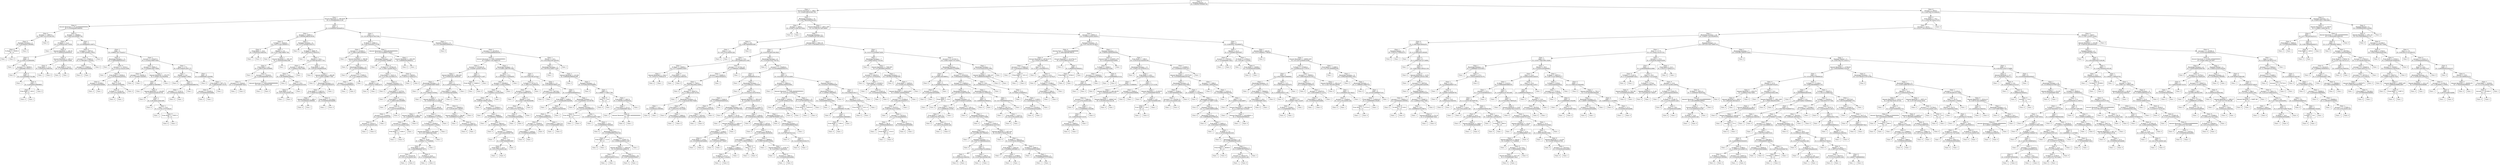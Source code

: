 digraph DecisionTree {
	rankdir=TD;
	node [shape=box];
	139711695362064 [label="Class: 0
Payment Format = 3
IG: 0.4629507954985749"];
	139711693964192 [label="Class: 1
Amount Received <= 2862.2
IG: 0.04261266343261794"];
	139711695362064 -> 139711693964192;
	139711693964528 [label="Class: 1
Amount Received <= 394.9225
IG: 0.1552484056513136"];
	139711693964192 -> 139711693964528;
	139711693965056 [label="Class: 0
Amount Received <= 57.222500000000004
IG: 0.15536282891646502"];
	139711693964528 -> 139711693965056;
	139711693964720 [label="Class: 0
Account <= 19607.5
IG: 0.06473121351281555"];
	139711693965056 -> 139711693964720;
	139711693965008 [label="Class: 0
Payment Currency = 3
IG: 0.2935644431995964"];
	139711693964720 -> 139711693965008;
	139711693963616 [label="Class: 0
To Bank <= 76383.5
IG: 1.0"];
	139711693965008 -> 139711693963616;
	139711693963952 [label="Class: 1
"];
	139711693963616 -> 139711693963952;
	139711693964624 [label="Class: 0
"];
	139711693963616 -> 139711693964624;
	139711693965200 [label="Class: 0
"];
	139711693965008 -> 139711693965200;
	139711693966352 [label="Class: 0
"];
	139711693964720 -> 139711693966352;
	139711693966016 [label="Class: 0
Account <= 39446.0
IG: 0.06912201000987794"];
	139711693965056 -> 139711693966016;
	139711693964048 [label="Class: 0
To Bank <= 11.0
IG: 0.14356381030770538"];
	139711693966016 -> 139711693964048;
	139711693964432 [label="Class: 1
"];
	139711693964048 -> 139711693964432;
	139711693965344 [label="Class: 0
Amount Received <= 291.91
IG: 0.10690042226583918"];
	139711693964048 -> 139711693965344;
	139711693964768 [label="Class: 0
Date = 0
IG: 0.1104071518093856"];
	139711693965344 -> 139711693964768;
	139711693964288 [label="Class: 1
"];
	139711693964768 -> 139711693964288;
	139711693965152 [label="Class: 0
Account.1 <= 39009.0
IG: 0.0662996735043117"];
	139711693964768 -> 139711693965152;
	139711693966208 [label="Class: 0
"];
	139711693965152 -> 139711693966208;
	139711693963520 [label="Class: 0
Date = 4
IG: 0.21229006661701388"];
	139711693965152 -> 139711693963520;
	139711693967168 [label="Class: 1
"];
	139711693963520 -> 139711693967168;
	139711693966064 [label="Class: 0
Date = 3
IG: 0.22002600168808803"];
	139711693963520 -> 139711693966064;
	139711693965248 [label="Class: 0
From Bank <= 220.0
IG: 1.0"];
	139711693966064 -> 139711693965248;
	139711693963376 [label="Class: 0
"];
	139711693965248 -> 139711693963376;
	139711693965632 [label="Class: 1
"];
	139711693965248 -> 139711693965632;
	139711693967024 [label="Class: 0
"];
	139711693966064 -> 139711693967024;
	139711693966928 [label="Class: 0
Amount Received <= 330.14
IG: 0.31132339290178046"];
	139711693965344 -> 139711693966928;
	139711693967216 [label="Class: 0
From Bank <= 11.0
IG: 0.6500224216483541"];
	139711693966928 -> 139711693967216;
	139711693965584 [label="Class: 1
"];
	139711693967216 -> 139711693965584;
	139711693963664 [label="Class: 0
"];
	139711693967216 -> 139711693963664;
	139711693966832 [label="Class: 1
From Bank <= 513.0
IG: 0.7219280948873623"];
	139711693966928 -> 139711693966832;
	139711693968656 [label="Class: 0
"];
	139711693966832 -> 139711693968656;
	139711693964816 [label="Class: 1
"];
	139711693966832 -> 139711693964816;
	139711693965968 [label="Class: 1
Date = 3
IG: 0.07494868463136972"];
	139711693966016 -> 139711693965968;
	139711693963472 [label="Class: 0
To Bank <= 19874.0
IG: 0.19087450462110933"];
	139711693965968 -> 139711693963472;
	139711693966256 [label="Class: 0
Account.1 <= 176463.0
IG: 0.3788788371352292"];
	139711693963472 -> 139711693966256;
	139711693969472 [label="Class: 1
Account <= 118904.0
IG: 0.9709505944546686"];
	139711693966256 -> 139711693969472;
	139711693966448 [label="Class: 0
"];
	139711693969472 -> 139711693966448;
	139711693966112 [label="Class: 1
"];
	139711693969472 -> 139711693966112;
	139711693966640 [label="Class: 0
"];
	139711693966256 -> 139711693966640;
	139711693967840 [label="Class: 0
"];
	139711693963472 -> 139711693967840;
	139711693963712 [label="Class: 1
Date = 5
IG: 0.08662750175242517"];
	139711693965968 -> 139711693963712;
	139711693968848 [label="Class: 0
Receiving Currency = 11
IG: 0.18905266854301617"];
	139711693963712 -> 139711693968848;
	139711693968080 [label="Class: 1
"];
	139711693968848 -> 139711693968080;
	139711693967600 [label="Class: 0
Account.1 <= 9332.0
IG: 0.12414133222412949"];
	139711693968848 -> 139711693967600;
	139711693965296 [label="Class: 1
"];
	139711693967600 -> 139711693965296;
	139711693966592 [label="Class: 0
From Bank <= 29383.0
IG: 0.10019630042205552"];
	139711693967600 -> 139711693966592;
	139711693969952 [label="Class: 0
Account <= 81598.0
IG: 0.9709505944546686"];
	139711693966592 -> 139711693969952;
	139711693969424 [label="Class: 0
"];
	139711693969952 -> 139711693969424;
	139711693968032 [label="Class: 1
"];
	139711693969952 -> 139711693968032;
	139711693967744 [label="Class: 0
Hour <= 8.25
IG: 0.1394385767954091"];
	139711693966592 -> 139711693967744;
	139711693966496 [label="Class: 0
To Bank <= 23102.25
IG: 0.8112781244591328"];
	139711693967744 -> 139711693966496;
	139711693964960 [label="Class: 0
"];
	139711693966496 -> 139711693964960;
	139711693969136 [label="Class: 1
"];
	139711693966496 -> 139711693969136;
	139711693968560 [label="Class: 0
"];
	139711693967744 -> 139711693968560;
	139711693967120 [label="Class: 1
Account <= 153437.0
IG: 0.1034547596975064"];
	139711693963712 -> 139711693967120;
	139711693969760 [label="Class: 1
Account <= 65601.5
IG: 0.10382661408178484"];
	139711693967120 -> 139711693969760;
	139711693971008 [label="Class: 0
Account.1 <= 192581.0
IG: 0.7793498372920851"];
	139711693969760 -> 139711693971008;
	139711693967264 [label="Class: 0
"];
	139711693971008 -> 139711693967264;
	139711693967408 [label="Class: 1
"];
	139711693971008 -> 139711693967408;
	139711693969712 [label="Class: 1
Amount Received <= 276.575
IG: 0.19269110218428942"];
	139711693969760 -> 139711693969712;
	139711693963760 [label="Class: 1
Date = 2
IG: 0.1849976729659807"];
	139711693969712 -> 139711693963760;
	139711693971680 [label="Class: 1
"];
	139711693963760 -> 139711693971680;
	139711693969280 [label="Class: 0
Amount Received <= 118.265
IG: 0.26525325246193754"];
	139711693963760 -> 139711693969280;
	139711694715872 [label="Class: 0
"];
	139711693969280 -> 139711694715872;
	139711693971248 [label="Class: 1
Date = 7
IG: 0.3814444125401065"];
	139711693969280 -> 139711693971248;
	139711693971152 [label="Class: 0
"];
	139711693971248 -> 139711693971152;
	139711693965872 [label="Class: 1
Hour <= 13.0
IG: 0.3178113757536235"];
	139711693971248 -> 139711693965872;
	139711693972352 [label="Class: 1
"];
	139711693965872 -> 139711693972352;
	139711693971392 [label="Class: 0
From Bank <= 15597.0
IG: 1.0"];
	139711693965872 -> 139711693971392;
	139711693968272 [label="Class: 0
"];
	139711693971392 -> 139711693968272;
	139711693968800 [label="Class: 1
"];
	139711693971392 -> 139711693968800;
	139711693966784 [label="Class: 1
"];
	139711693969712 -> 139711693966784;
	139711693969040 [label="Class: 1
Hour <= 17.0
IG: 0.08333462912497175"];
	139711693967120 -> 139711693969040;
	139711693966304 [label="Class: 1
Minute <= 0.0
IG: 0.1207548980710626"];
	139711693969040 -> 139711693966304;
	139711693970672 [label="Class: 0
"];
	139711693966304 -> 139711693970672;
	139711693972496 [label="Class: 1
Date = 0
IG: 0.07292990664986793"];
	139711693966304 -> 139711693972496;
	139711693973072 [label="Class: 1
Account.1 <= 12767.0
IG: 0.6500224216483541"];
	139711693972496 -> 139711693973072;
	139711693972400 [label="Class: 0
"];
	139711693973072 -> 139711693972400;
	139711693968176 [label="Class: 1
"];
	139711693973072 -> 139711693968176;
	139711693972640 [label="Class: 1
"];
	139711693972496 -> 139711693972640;
	139711693964384 [label="Class: 1
Date = 8
IG: 0.31668908831502096"];
	139711693969040 -> 139711693964384;
	139711693970288 [label="Class: 0
"];
	139711693964384 -> 139711693970288;
	139711693971632 [label="Class: 1
From Bank <= 5571.75
IG: 0.4464393446710155"];
	139711693964384 -> 139711693971632;
	139711693970192 [label="Class: 0
Account <= 316395.0
IG: 0.9182958340544896"];
	139711693971632 -> 139711693970192;
	139711693967504 [label="Class: 0
"];
	139711693970192 -> 139711693967504;
	139711693974080 [label="Class: 1
"];
	139711693970192 -> 139711693974080;
	139711693967648 [label="Class: 1
"];
	139711693971632 -> 139711693967648;
	139711693963856 [label="Class: 1
Date = 5
IG: 0.016492087620449514"];
	139711693964528 -> 139711693963856;
	139711693965440 [label="Class: 1
Account <= 52951.5
IG: 0.08006634863616036"];
	139711693963856 -> 139711693965440;
	139711693974368 [label="Class: 0
To Bank <= 16224.0
IG: 0.08751342129069573"];
	139711693965440 -> 139711693974368;
	139711693974128 [label="Class: 0
From Bank <= 10.0
IG: 0.6500224216483541"];
	139711693974368 -> 139711693974128;
	139711693973744 [label="Class: 1
"];
	139711693974128 -> 139711693973744;
	139711693973360 [label="Class: 0
"];
	139711693974128 -> 139711693973360;
	139711693967936 [label="Class: 1
Minute <= 5.0
IG: 0.16371990788847746"];
	139711693974368 -> 139711693967936;
	139711693970480 [label="Class: 0
"];
	139711693967936 -> 139711693970480;
	139711693969664 [label="Class: 1
Amount Received <= 1951.69
IG: 0.1920058354921066"];
	139711693967936 -> 139711693969664;
	139711693971872 [label="Class: 0
From Bank <= 4.0
IG: 0.10803154614559995"];
	139711693969664 -> 139711693971872;
	139711693971536 [label="Class: 1
"];
	139711693971872 -> 139711693971536;
	139711693972256 [label="Class: 0
Account.1 <= 93318.0
IG: 0.22943684069673975"];
	139711693971872 -> 139711693972256;
	139711693975568 [label="Class: 0
Account.1 <= 33234.0
IG: 0.7219280948873623"];
	139711693972256 -> 139711693975568;
	139711693975856 [label="Class: 1
"];
	139711693975568 -> 139711693975856;
	139711693975424 [label="Class: 0
"];
	139711693975568 -> 139711693975424;
	139711693971968 [label="Class: 1
Amount Received <= 1209.6399999999999
IG: 0.8112781244591328"];
	139711693972256 -> 139711693971968;
	139711693973648 [label="Class: 1
"];
	139711693971968 -> 139711693973648;
	139711693966880 [label="Class: 0
"];
	139711693971968 -> 139711693966880;
	139711693970816 [label="Class: 1
"];
	139711693969664 -> 139711693970816;
	139711693972208 [label="Class: 1
Payment Currency = 6
IG: 0.07572204801050375"];
	139711693965440 -> 139711693972208;
	139711693974320 [label="Class: 0
"];
	139711693972208 -> 139711693974320;
	139711693975904 [label="Class: 1
To Bank <= 8080.75
IG: 0.08555001070903478"];
	139711693972208 -> 139711693975904;
	139711693973840 [label="Class: 1
"];
	139711693975904 -> 139711693973840;
	139711693967456 [label="Class: 1
Minute <= 24.0
IG: 0.07006780184577743"];
	139711693975904 -> 139711693967456;
	139711693970912 [label="Class: 1
Account <= 281581.0
IG: 0.2488423794274881"];
	139711693967456 -> 139711693970912;
	139711693968896 [label="Class: 0
Minute <= 10.0
IG: 0.2812908992306925"];
	139711693970912 -> 139711693968896;
	139711693976528 [label="Class: 0
"];
	139711693968896 -> 139711693976528;
	139711693975472 [label="Class: 1
Hour <= 15.0
IG: 0.5216406363433185"];
	139711693968896 -> 139711693975472;
	139711693977104 [label="Class: 0
From Bank <= 1.0
IG: 0.8112781244591328"];
	139711693975472 -> 139711693977104;
	139711693975760 [label="Class: 1
"];
	139711693977104 -> 139711693975760;
	139711693976240 [label="Class: 0
"];
	139711693977104 -> 139711693976240;
	139711693968368 [label="Class: 1
"];
	139711693975472 -> 139711693968368;
	139711693971104 [label="Class: 1
"];
	139711693970912 -> 139711693971104;
	139711693971344 [label="Class: 1
From Bank <= 16.0
IG: 0.08782105948656438"];
	139711693967456 -> 139711693971344;
	139711693973024 [label="Class: 0
"];
	139711693971344 -> 139711693973024;
	139711693977728 [label="Class: 1
Amount Received <= 452.08
IG: 0.10091145986777567"];
	139711693971344 -> 139711693977728;
	139711693976048 [label="Class: 0
"];
	139711693977728 -> 139711693976048;
	139711693970144 [label="Class: 1
Receiving Currency = 3
IG: 0.1590335834943879"];
	139711693977728 -> 139711693970144;
	139711693977200 [label="Class: 1
From Bank <= 119673.5
IG: 0.19958702318968735"];
	139711693970144 -> 139711693977200;
	139711693977920 [label="Class: 1
Amount Received <= 488.4
IG: 0.5435644431995964"];
	139711693977200 -> 139711693977920;
	139711693973552 [label="Class: 0
"];
	139711693977920 -> 139711693973552;
	139711693978064 [label="Class: 1
"];
	139711693977920 -> 139711693978064;
	139711693968128 [label="Class: 0
From Bank <= 211164.0
IG: 0.9182958340544896"];
	139711693977200 -> 139711693968128;
	139711693968608 [label="Class: 1
"];
	139711693968128 -> 139711693968608;
	139711693977584 [label="Class: 0
"];
	139711693968128 -> 139711693977584;
	139711693969376 [label="Class: 1
"];
	139711693970144 -> 139711693969376;
	139711693970096 [label="Class: 1
Date = 3
IG: 0.013619481979037062"];
	139711693963856 -> 139711693970096;
	139711693976432 [label="Class: 1
To Bank <= 22801.5
IG: 0.09130503043715799"];
	139711693970096 -> 139711693976432;
	139715716545888 [label="Class: 1
Account <= 143363.5
IG: 0.10803154614560007"];
	139711693976432 -> 139715716545888;
	139711694705504 [label="Class: 1
"];
	139715716545888 -> 139711694705504;
	139711694716064 [label="Class: 1
Amount Received <= 569.96
IG: 0.12414133222412949"];
	139715716545888 -> 139711694716064;
	139711694712272 [label="Class: 0
"];
	139711694716064 -> 139711694712272;
	139711694710592 [label="Class: 1
Receiving Currency = 12
IG: 0.1524781698580544"];
	139711694716064 -> 139711694710592;
	139711694706320 [label="Class: 0
"];
	139711694710592 -> 139711694706320;
	139711694711216 [label="Class: 1
Account.1 <= 174983.5
IG: 0.12115608152133561"];
	139711694710592 -> 139711694711216;
	139711694710976 [label="Class: 1
Account.1 <= 141656.0
IG: 0.7642045065086203"];
	139711694711216 -> 139711694710976;
	139711694711168 [label="Class: 1
"];
	139711694710976 -> 139711694711168;
	139711694705744 [label="Class: 0
"];
	139711694710976 -> 139711694705744;
	139711694716640 [label="Class: 1
"];
	139711694711216 -> 139711694716640;
	139711694712944 [label="Class: 1
Amount Received <= 2006.6625000000001
IG: 0.10370169605734825"];
	139711693976432 -> 139711694712944;
	139711694710928 [label="Class: 0
Receiving Currency = 14
IG: 0.0701045817449687"];
	139711694712944 -> 139711694710928;
	139711694709776 [label="Class: 1
"];
	139711694710928 -> 139711694709776;
	139711694711792 [label="Class: 0
To Bank <= 116764.25
IG: 0.10947722288769157"];
	139711694710928 -> 139711694711792;
	139711694715200 [label="Class: 1
From Bank <= 15231.0
IG: 0.13118511915064135"];
	139711694711792 -> 139711694715200;
	139711694712608 [label="Class: 1
Minute <= 2.0
IG: 0.5916727785823275"];
	139711694715200 -> 139711694712608;
	139711694713520 [label="Class: 0
"];
	139711694712608 -> 139711694713520;
	139711694701616 [label="Class: 1
"];
	139711694712608 -> 139711694701616;
	139711694714624 [label="Class: 0
Payment Currency = 3
IG: 0.20420439844521432"];
	139711694715200 -> 139711694714624;
	139711694708816 [label="Class: 0
"];
	139711694714624 -> 139711694708816;
	139711694709728 [label="Class: 1
From Bank <= 21575.0
IG: 0.08493930238604741"];
	139711694714624 -> 139711694709728;
	139711694715056 [label="Class: 1
"];
	139711694709728 -> 139711694715056;
	139711694708768 [label="Class: 0
From Bank <= 25075.0
IG: 0.10803154614559995"];
	139711694709728 -> 139711694708768;
	139711694708480 [label="Class: 1
"];
	139711694708768 -> 139711694708480;
	139711694708288 [label="Class: 0
Account <= 177351.0
IG: 0.2247875095893599"];
	139711694708768 -> 139711694708288;
	139711694707808 [label="Class: 1
Account.1 <= 110458.0
IG: 0.5216406363433185"];
	139711694708288 -> 139711694707808;
	139711694711936 [label="Class: 0
Account <= 24701.0
IG: 0.8112781244591328"];
	139711694707808 -> 139711694711936;
	139711694707904 [label="Class: 1
"];
	139711694711936 -> 139711694707904;
	139711694710112 [label="Class: 0
"];
	139711694711936 -> 139711694710112;
	139711694708240 [label="Class: 1
"];
	139711694707808 -> 139711694708240;
	139711694710304 [label="Class: 0
"];
	139711694708288 -> 139711694710304;
	139711694712080 [label="Class: 0
Account <= 70639.0
IG: 0.5916727785823275"];
	139711694711792 -> 139711694712080;
	139711694704688 [label="Class: 1
"];
	139711694712080 -> 139711694704688;
	139711694715824 [label="Class: 0
"];
	139711694712080 -> 139711694715824;
	139711694711504 [label="Class: 1
Amount Received <= 2032.98
IG: 0.4689955935892812"];
	139711694712944 -> 139711694711504;
	139711694709104 [label="Class: 0
"];
	139711694711504 -> 139711694709104;
	139711694714576 [label="Class: 1
"];
	139711694711504 -> 139711694714576;
	139711693970576 [label="Class: 1
Payment Currency = 8
IG: 0.011260496924494434"];
	139711693970096 -> 139711693970576;
	139711694707664 [label="Class: 0
"];
	139711693970576 -> 139711694707664;
	139711694705792 [label="Class: 1
Account.1 <= 227255.0
IG: 0.010092269688540545"];
	139711693970576 -> 139711694705792;
	139711694713472 [label="Class: 1
Amount Received <= 1064.7250000000001
IG: 0.009057734138902318"];
	139711694705792 -> 139711694713472;
	139711694704640 [label="Class: 1
Account <= 231835.25
IG: 0.042887332545730183"];
	139711694713472 -> 139711694704640;
	139711694702576 [label="Class: 1
Amount Received <= 882.625
IG: 0.05492182274802038"];
	139711694704640 -> 139711694702576;
	139711694710496 [label="Class: 1
Receiving Currency = 13
IG: 0.03204663686749487"];
	139711694702576 -> 139711694710496;
	139711694715008 [label="Class: 1
"];
	139711694710496 -> 139711694715008;
	139711694701904 [label="Class: 1
Date = 13
IG: 0.0371406441935942"];
	139711694710496 -> 139711694701904;
	139711694705168 [label="Class: 1
"];
	139711694701904 -> 139711694705168;
	139711694714528 [label="Class: 1
Amount Received <= 721.745
IG: 0.06387091212126028"];
	139711694701904 -> 139711694714528;
	139711694704496 [label="Class: 1
Amount Paid <= 469.85
IG: 0.059152698604330034"];
	139711694714528 -> 139711694704496;
	139711694702768 [label="Class: 1
Amount Received <= 463.755
IG: 0.4040097573248599"];
	139711694704496 -> 139711694702768;
	139711694705696 [label="Class: 1
Account <= 140852.5
IG: 0.31127812445913283"];
	139711694702768 -> 139711694705696;
	139711694703632 [label="Class: 0
From Bank <= 11292.5
IG: 1.0"];
	139711694705696 -> 139711694703632;
	139711694716688 [label="Class: 1
"];
	139711694703632 -> 139711694716688;
	139711694709872 [label="Class: 0
"];
	139711694703632 -> 139711694709872;
	139711694712896 [label="Class: 1
"];
	139711694705696 -> 139711694712896;
	139711694707520 [label="Class: 0
"];
	139711694702768 -> 139711694707520;
	139711694703104 [label="Class: 1
To Bank <= 115748.5
IG: 0.08298952717075547"];
	139711694704496 -> 139711694703104;
	139711694708384 [label="Class: 1
To Bank <= 24309.0
IG: 0.12156250517159284"];
	139711694703104 -> 139711694708384;
	139711694710784 [label="Class: 1
Amount Received <= 654.5625
IG: 0.16113666504619284"];
	139711694708384 -> 139711694710784;
	139711694716112 [label="Class: 1
Hour <= 18.25
IG: 0.23656171177248608"];
	139711694710784 -> 139711694716112;
	139711694708192 [label="Class: 0
From Bank <= 10.0
IG: 0.22943684069673975"];
	139711694716112 -> 139711694708192;
	139711694711024 [label="Class: 1
Account <= 124143.25
IG: 0.8112781244591328"];
	139711694708192 -> 139711694711024;
	139711694714192 [label="Class: 1
"];
	139711694711024 -> 139711694714192;
	139711694700800 [label="Class: 0
"];
	139711694711024 -> 139711694700800;
	139711694711696 [label="Class: 0
To Bank <= 12.0
IG: 0.7219280948873623"];
	139711694708192 -> 139711694711696;
	139711694712368 [label="Class: 1
"];
	139711694711696 -> 139711694712368;
	139711694703824 [label="Class: 0
"];
	139711694711696 -> 139711694703824;
	139711694706416 [label="Class: 1
"];
	139711694716112 -> 139711694706416;
	139711694701040 [label="Class: 1
"];
	139711694710784 -> 139711694701040;
	139711694711120 [label="Class: 1
"];
	139711694708384 -> 139711694711120;
	139711694706272 [label="Class: 1
"];
	139711694703104 -> 139711694706272;
	139711694711456 [label="Class: 0
Account.1 <= 168845.0
IG: 0.2916919971380597"];
	139711694714528 -> 139711694711456;
	139711694707136 [label="Class: 1
Amount Received <= 794.98
IG: 0.6099865470109874"];
	139711694711456 -> 139711694707136;
	139711694710448 [label="Class: 1
"];
	139711694707136 -> 139711694710448;
	139711694704016 [label="Class: 0
Account <= 70027.0
IG: 0.7219280948873623"];
	139711694707136 -> 139711694704016;
	139711694708960 [label="Class: 0
"];
	139711694704016 -> 139711694708960;
	139711694706848 [label="Class: 1
"];
	139711694704016 -> 139711694706848;
	139711694705552 [label="Class: 0
"];
	139711694711456 -> 139711694705552;
	139711694707040 [label="Class: 1
Date = 2
IG: 0.14501030849729774"];
	139711694702576 -> 139711694707040;
	139711694707376 [label="Class: 1
From Bank <= 1420.0
IG: 0.9182958340544896"];
	139711694707040 -> 139711694707376;
	139711694704736 [label="Class: 0
"];
	139711694707376 -> 139711694704736;
	139711694711408 [label="Class: 1
"];
	139711694707376 -> 139711694711408;
	139711694703488 [label="Class: 1
"];
	139711694707040 -> 139711694703488;
	139711694710400 [label="Class: 1
Date = 4
IG: 0.15085625925711657"];
	139711694704640 -> 139711694710400;
	139711694707280 [label="Class: 0
From Bank <= 18460.0
IG: 1.0"];
	139711694710400 -> 139711694707280;
	139711694702864 [label="Class: 1
"];
	139711694707280 -> 139711694702864;
	139711694703056 [label="Class: 0
"];
	139711694707280 -> 139711694703056;
	139711694705264 [label="Class: 1
"];
	139711694710400 -> 139711694705264;
	139711694700848 [label="Class: 1
Receiving Currency = 3
IG: 0.014861148878512587"];
	139711694713472 -> 139711694700848;
	139711694704256 [label="Class: 1
Minute <= 27.0
IG: 0.041244611105064055"];
	139711694700848 -> 139711694704256;
	139711694715632 [label="Class: 1
Account <= 292089.5
IG: 0.036471333021206864"];
	139711694704256 -> 139711694715632;
	139711694704208 [label="Class: 1
To Bank <= 17487.5
IG: 0.050694131423243805"];
	139711694715632 -> 139711694704208;
	139711694706656 [label="Class: 1
Account.1 <= 3877.0
IG: 0.08526735850722844"];
	139711694704208 -> 139711694706656;
	139711694700656 [label="Class: 0
"];
	139711694706656 -> 139711694700656;
	139711694701856 [label="Class: 1
Account.1 <= 63944.0
IG: 0.060091483653602173"];
	139711694706656 -> 139711694701856;
	139711694712848 [label="Class: 1
"];
	139711694701856 -> 139711694712848;
	139711694708336 [label="Class: 1
Account <= 36969.0
IG: 0.07686904176688891"];
	139711694701856 -> 139711694708336;
	139711694708432 [label="Class: 1
"];
	139711694708336 -> 139711694708432;
	139711694705456 [label="Class: 1
Account <= 38614.0
IG: 0.12925940149274007"];
	139711694708336 -> 139711694705456;
	139711694703440 [label="Class: 0
"];
	139711694705456 -> 139711694703440;
	139711694709056 [label="Class: 1
Account <= 118422.0
IG: 0.22314940393447785"];
	139711694705456 -> 139711694709056;
	139711694713376 [label="Class: 1
"];
	139711694709056 -> 139711694713376;
	139711694708096 [label="Class: 1
Hour <= 14.0
IG: 0.5487949406953987"];
	139711694709056 -> 139711694708096;
	139711694702480 [label="Class: 0
From Bank <= 23.0
IG: 0.8112781244591328"];
	139711694708096 -> 139711694702480;
	139711694705312 [label="Class: 1
"];
	139711694702480 -> 139711694705312;
	139711694703392 [label="Class: 0
"];
	139711694702480 -> 139711694703392;
	139711694708672 [label="Class: 1
"];
	139711694708096 -> 139711694708672;
	139711694701952 [label="Class: 1
"];
	139711694704208 -> 139711694701952;
	139711694703536 [label="Class: 1
"];
	139711694715632 -> 139711694703536;
	139711694702384 [label="Class: 1
"];
	139711694704256 -> 139711694702384;
	139711694700752 [label="Class: 1
Date = 4
IG: 0.027034479812479417"];
	139711694700848 -> 139711694700752;
	139711694703152 [label="Class: 1
To Bank <= 52710.75
IG: 0.18647433138926361"];
	139711694700752 -> 139711694703152;
	139711695370560 [label="Class: 1
Account.1 <= 26419.0
IG: 0.3033074086078339"];
	139711694703152 -> 139711695370560;
	139711695369600 [label="Class: 1
"];
	139711695370560 -> 139711695369600;
	139711695366096 [label="Class: 0
Minute <= 22.0
IG: 0.44477166784364586"];
	139711695370560 -> 139711695366096;
	139711695370272 [label="Class: 1
Account.1 <= 84581.0
IG: 0.4591479170272448"];
	139711695366096 -> 139711695370272;
	139711695365616 [label="Class: 0
From Bank <= 118.0
IG: 0.9182958340544896"];
	139711695370272 -> 139711695365616;
	139711695368016 [label="Class: 1
"];
	139711695365616 -> 139711695368016;
	139711695364224 [label="Class: 0
"];
	139711695365616 -> 139711695364224;
	139711695363744 [label="Class: 1
"];
	139711695370272 -> 139711695363744;
	139711695365040 [label="Class: 0
"];
	139711695366096 -> 139711695365040;
	139711695366432 [label="Class: 1
"];
	139711694703152 -> 139711695366432;
	139711694707952 [label="Class: 1
From Bank <= 1.0
IG: 0.02186038766641102"];
	139711694700752 -> 139711694707952;
	139711695370800 [label="Class: 0
Account.1 <= 140738.0
IG: 0.9182958340544896"];
	139711694707952 -> 139711695370800;
	139711695366768 [label="Class: 0
"];
	139711695370800 -> 139711695366768;
	139711695372000 [label="Class: 1
"];
	139711695370800 -> 139711695372000;
	139711695368256 [label="Class: 1
Date = 0
IG: 0.01989540969065412"];
	139711694707952 -> 139711695368256;
	139711695372192 [label="Class: 1
From Bank <= 9299.0
IG: 0.12255624891826566"];
	139711695368256 -> 139711695372192;
	139711695368352 [label="Class: 1
"];
	139711695372192 -> 139711695368352;
	139711695368688 [label="Class: 1
Minute <= 43.0
IG: 0.1893403456380549"];
	139711695372192 -> 139711695368688;
	139711695372048 [label="Class: 1
Account <= 158974.0
IG: 0.1649924406802521"];
	139711695368688 -> 139711695372048;
	139711695366960 [label="Class: 0
Account <= 135450.0
IG: 0.4591479170272448"];
	139711695372048 -> 139711695366960;
	139711695368640 [label="Class: 1
From Bank <= 13432.0
IG: 0.9182958340544896"];
	139711695366960 -> 139711695368640;
	139711695371568 [label="Class: 0
"];
	139711695368640 -> 139711695371568;
	139711695371136 [label="Class: 1
"];
	139711695368640 -> 139711695371136;
	139711695359808 [label="Class: 0
"];
	139711695366960 -> 139711695359808;
	139711695371424 [label="Class: 1
From Bank <= 239173.0
IG: 0.7219280948873623"];
	139711695372048 -> 139711695371424;
	139711695367824 [label="Class: 1
"];
	139711695371424 -> 139711695367824;
	139711695368880 [label="Class: 0
"];
	139711695371424 -> 139711695368880;
	139711695371664 [label="Class: 1
"];
	139711695368688 -> 139711695371664;
	139711695368400 [label="Class: 1
Receiving Currency = 5
IG: 0.022920091723158786"];
	139711695368256 -> 139711695368400;
	139711695369120 [label="Class: 0
"];
	139711695368400 -> 139711695369120;
	139711695371088 [label="Class: 1
Payment Currency = 2
IG: 0.01241430436685037"];
	139711695368400 -> 139711695371088;
	139711695363360 [label="Class: 0
From Bank <= 231212.0
IG: 1.0"];
	139711695371088 -> 139711695363360;
	139711695366000 [label="Class: 1
"];
	139711695363360 -> 139711695366000;
	139711695370944 [label="Class: 0
"];
	139711695363360 -> 139711695370944;
	139711695370080 [label="Class: 1
Hour <= 7.0
IG: 0.030015524265773807"];
	139711695371088 -> 139711695370080;
	139711695369792 [label="Class: 1
"];
	139711695370080 -> 139711695369792;
	139711695364320 [label="Class: 1
From Bank <= 10.0
IG: 0.03060065607609408"];
	139711695370080 -> 139711695364320;
	139711695370608 [label="Class: 0
"];
	139711695364320 -> 139711695370608;
	139711695367200 [label="Class: 1
Receiving Currency = 1
IG: 0.016038289914302728"];
	139711695364320 -> 139711695367200;
	139711695361776 [label="Class: 0
From Bank <= 113.0
IG: 1.0"];
	139711695367200 -> 139711695361776;
	139711695371232 [label="Class: 0
"];
	139711695361776 -> 139711695371232;
	139711695371280 [label="Class: 1
"];
	139711695361776 -> 139711695371280;
	139711695360528 [label="Class: 1
To Bank <= 122507.75
IG: 0.02983224283013397"];
	139711695367200 -> 139711695360528;
	139711695358800 [label="Class: 1
Amount Received <= 1845.05
IG: 0.01820324212806379"];
	139711695360528 -> 139711695358800;
	139711695370368 [label="Class: 1
Hour <= 11.0
IG: 0.06829950865575518"];
	139711695358800 -> 139711695370368;
	139711695371760 [label="Class: 1
"];
	139711695370368 -> 139711695371760;
	139711695362016 [label="Class: 1
"];
	139711695370368 -> 139711695362016;
	139711695371520 [label="Class: 1
Receiving Currency = 10
IG: 0.06714520625585677"];
	139711695358800 -> 139711695371520;
	139711695364656 [label="Class: 0
"];
	139711695371520 -> 139711695364656;
	139711695362400 [label="Class: 1
"];
	139711695371520 -> 139711695362400;
	139711695368928 [label="Class: 1
"];
	139711695360528 -> 139711695368928;
	139711694705888 [label="Class: 1
Minute <= 33.0
IG: 0.04108251087285236"];
	139711694705792 -> 139711694705888;
	139711695366480 [label="Class: 1
Receiving Currency = 3
IG: 0.06791472460771097"];
	139711694705888 -> 139711695366480;
	139711695361824 [label="Class: 1
"];
	139711695366480 -> 139711695361824;
	139711695369168 [label="Class: 1
Amount Received <= 413.82
IG: 0.06864925966493385"];
	139711695366480 -> 139711695369168;
	139711695368976 [label="Class: 0
"];
	139711695369168 -> 139711695368976;
	139711695357504 [label="Class: 1
Payment Currency = 3
IG: 0.07638235935546883"];
	139711695369168 -> 139711695357504;
	139711695372240 [label="Class: 0
"];
	139711695357504 -> 139711695372240;
	139711695360000 [label="Class: 1
Date = 4
IG: 0.0898777738017798"];
	139711695357504 -> 139711695360000;
	139711695364272 [label="Class: 0
Hour <= 13.0
IG: 1.0"];
	139711695360000 -> 139711695364272;
	139711695363216 [label="Class: 0
"];
	139711695364272 -> 139711695363216;
	139711695368496 [label="Class: 1
"];
	139711695364272 -> 139711695368496;
	139711695365088 [label="Class: 1
From Bank <= 2627.0
IG: 0.10825913476550522"];
	139711695360000 -> 139711695365088;
	139711695362352 [label="Class: 1
From Bank <= 211.0
IG: 0.3219280948873623"];
	139711695365088 -> 139711695362352;
	139711695367248 [label="Class: 1
"];
	139711695362352 -> 139711695367248;
	139711695364368 [label="Class: 0
Amount Received <= 1080.3400000000001
IG: 1.0"];
	139711695362352 -> 139711695364368;
	139711695371328 [label="Class: 0
"];
	139711695364368 -> 139711695371328;
	139711695368064 [label="Class: 1
"];
	139711695364368 -> 139711695368064;
	139711695366624 [label="Class: 1
"];
	139711695365088 -> 139711695366624;
	139711695368304 [label="Class: 1
"];
	139711694705888 -> 139711695368304;
	139711693964912 [label="Class: 1
Receiving Currency = 14
IG: 0.007788325845581423"];
	139711693964192 -> 139711693964912;
	139711695363120 [label="Class: 1
Account <= 659.0
IG: 0.034073136076475524"];
	139711693964912 -> 139711695363120;
	139711695372096 [label="Class: 0
"];
	139711695363120 -> 139711695372096;
	139711695366192 [label="Class: 1
"];
	139711695363120 -> 139711695366192;
	139711695370704 [label="Class: 1
Amount Received <= 26511.555
IG: 0.013961547329728097"];
	139711693964912 -> 139711695370704;
	139711695366528 [label="Class: 1
Receiving Currency = 4
IG: 0.006853538728723851"];
	139711695370704 -> 139711695366528;
	139711695365136 [label="Class: 0
Hour <= 8.5
IG: 0.5487949406953987"];
	139711695366528 -> 139711695365136;
	139711695360960 [label="Class: 1
Hour <= 2.0
IG: 0.8112781244591328"];
	139711695365136 -> 139711695360960;
	139711695356496 [label="Class: 0
"];
	139711695360960 -> 139711695356496;
	139711695357744 [label="Class: 1
"];
	139711695360960 -> 139711695357744;
	139711695369504 [label="Class: 0
"];
	139711695365136 -> 139711695369504;
	139711695370128 [label="Class: 1
Amount Paid <= 5041.34
IG: 0.007373955606319316"];
	139711695366528 -> 139711695370128;
	139711695369312 [label="Class: 1
Date = 3
IG: 0.016783349310615925"];
	139711695370128 -> 139711695369312;
	139711695365424 [label="Class: 1
Minute <= 15.0
IG: 0.06135089323011045"];
	139711695369312 -> 139711695365424;
	139711695362448 [label="Class: 1
To Bank <= 15695.0
IG: 0.3771240690105857"];
	139711695365424 -> 139711695362448;
	139711695363696 [label="Class: 1
Amount Received <= 3161.3
IG: 0.5916727785823275"];
	139711695362448 -> 139711695363696;
	139711695369360 [label="Class: 0
"];
	139711695363696 -> 139711695369360;
	139711695371376 [label="Class: 1
"];
	139711695363696 -> 139711695371376;
	139711695369072 [label="Class: 0
From Bank <= 210.0
IG: 0.6500224216483541"];
	139711695362448 -> 139711695369072;
	139711693968992 [label="Class: 1
"];
	139711695369072 -> 139711693968992;
	139711693976144 [label="Class: 0
"];
	139711695369072 -> 139711693976144;
	139711695367104 [label="Class: 1
Account.1 <= 217421.25
IG: 0.07686904176688891"];
	139711695365424 -> 139711695367104;
	139711693977632 [label="Class: 1
Account.1 <= 142681.0
IG: 0.1113964330044035"];
	139711695367104 -> 139711693977632;
	139711693977152 [label="Class: 1
Account <= 7005.0
IG: 0.09139023062144991"];
	139711693977632 -> 139711693977152;
	139711693979024 [label="Class: 0
"];
	139711693977152 -> 139711693979024;
	139711693977776 [label="Class: 1
Account <= 48337.0
IG: 0.1386321026734748"];
	139711693977152 -> 139711693977776;
	139711693974800 [label="Class: 1
"];
	139711693977776 -> 139711693974800;
	139711693978160 [label="Class: 1
Receiving Currency = 0
IG: 0.23612234796179488"];
	139711693977776 -> 139711693978160;
	139711693977872 [label="Class: 1
To Bank <= 12.0
IG: 0.5435644431995964"];
	139711693978160 -> 139711693977872;
	139711693965104 [label="Class: 0
"];
	139711693977872 -> 139711693965104;
	139711693974656 [label="Class: 1
"];
	139711693977872 -> 139711693974656;
	139711693974896 [label="Class: 0
From Bank <= 12764.0
IG: 0.4591479170272448"];
	139711693978160 -> 139711693974896;
	139711693979216 [label="Class: 0
"];
	139711693974896 -> 139711693979216;
	139711693968416 [label="Class: 1
From Bank <= 15863.0
IG: 0.9182958340544896"];
	139711693974896 -> 139711693968416;
	139711693978112 [label="Class: 1
"];
	139711693968416 -> 139711693978112;
	139711693978400 [label="Class: 0
"];
	139711693968416 -> 139711693978400;
	139711693979312 [label="Class: 1
"];
	139711693977632 -> 139711693979312;
	139711693975664 [label="Class: 1
"];
	139711695367104 -> 139711693975664;
	139711695360912 [label="Class: 1
Receiving Currency = 8
IG: 0.01635979347760702"];
	139711695369312 -> 139711695360912;
	139711693979360 [label="Class: 0
"];
	139711695360912 -> 139711693979360;
	139711693969808 [label="Class: 1
Account.1 <= 154492.0
IG: 0.010432866949565578"];
	139711695360912 -> 139711693969808;
	139711693970528 [label="Class: 1
Date = 6
IG: 0.01634889809335144"];
	139711693969808 -> 139711693970528;
	139711693971776 [label="Class: 1
"];
	139711693970528 -> 139711693971776;
	139711693971440 [label="Class: 1
Receiving Currency = 7
IG: 0.015369224173524265"];
	139711693970528 -> 139711693971440;
	139711693978352 [label="Class: 0
"];
	139711693971440 -> 139711693978352;
	139711693979408 [label="Class: 1
Hour <= 0.0
IG: 0.013232031053476534"];
	139711693971440 -> 139711693979408;
	139711693979120 [label="Class: 1
From Bank <= 23443.0
IG: 0.37050650054950524"];
	139711693979408 -> 139711693979120;
	139711693975328 [label="Class: 0
From Bank <= 12561.0
IG: 0.5216406363433185"];
	139711693979120 -> 139711693975328;
	139711693972928 [label="Class: 1
From Bank <= 7679.25
IG: 0.8112781244591328"];
	139711693975328 -> 139711693972928;
	139711693978304 [label="Class: 1
"];
	139711693972928 -> 139711693978304;
	139711693963808 [label="Class: 0
"];
	139711693972928 -> 139711693963808;
	139711693978016 [label="Class: 0
"];
	139711693975328 -> 139711693978016;
	139711693977056 [label="Class: 1
"];
	139711693979120 -> 139711693977056;
	139711693975232 [label="Class: 1
Amount Received <= 3832.49
IG: 0.023991733183104103"];
	139711693979408 -> 139711693975232;
	139711693978928 [label="Class: 1
Receiving Currency = 12
IG: 0.04938178479467892"];
	139711693975232 -> 139711693978928;
	139711693973504 [label="Class: 0
"];
	139711693978928 -> 139711693973504;
	139711693979072 [label="Class: 1
Minute <= 43.25
IG: 0.06473121351281555"];
	139711693978928 -> 139711693979072;
	139711693974704 [label="Class: 1
"];
	139711693979072 -> 139711693974704;
	139711693976624 [label="Class: 1
Amount Received <= 3262.27
IG: 0.13792538097003"];
	139711693979072 -> 139711693976624;
	139711693964240 [label="Class: 1
From Bank <= 11242.5
IG: 0.2042604148637761"];
	139711693976624 -> 139711693964240;
	139711693977488 [label="Class: 0
From Bank <= 119.0
IG: 0.9182958340544896"];
	139711693964240 -> 139711693977488;
	139711693979552 [label="Class: 1
"];
	139711693977488 -> 139711693979552;
	139711693976768 [label="Class: 0
"];
	139711693977488 -> 139711693976768;
	139711693972688 [label="Class: 1
Account <= 44294.0
IG: 0.5032583347756457"];
	139711693964240 -> 139711693972688;
	139711695734576 [label="Class: 0
"];
	139711693972688 -> 139711695734576;
	139711695732992 [label="Class: 1
"];
	139711693972688 -> 139711695732992;
	139711693979456 [label="Class: 1
"];
	139711693976624 -> 139711693979456;
	139711693977536 [label="Class: 1
Amount Paid <= 4436.75
IG: 0.04045970864077142"];
	139711693975232 -> 139711693977536;
	139711695733808 [label="Class: 1
Amount Paid <= 3198.63
IG: 0.04506358103863384"];
	139711693977536 -> 139711695733808;
	139711695733712 [label="Class: 0
"];
	139711695733808 -> 139711695733712;
	139711695733280 [label="Class: 1
Amount Paid <= 3470.6
IG: 0.04838683478903605"];
	139711695733808 -> 139711695733280;
	139711695733856 [label="Class: 0
"];
	139711695733280 -> 139711695733856;
	139711695735152 [label="Class: 1
Account.1 <= 64781.0
IG: 0.05129998154054938"];
	139711695733280 -> 139711695735152;
	139711695735248 [label="Class: 1
From Bank <= 116948.75
IG: 0.04771108935389923"];
	139711695735152 -> 139711695735248;
	139711695734240 [label="Class: 1
To Bank <= 11893.5
IG: 0.26866647658950915"];
	139711695735248 -> 139711695734240;
	139711695733088 [label="Class: 1
To Bank <= 211.0
IG: 0.3788788371352292"];
	139711695734240 -> 139711695733088;
	139711695732848 [label="Class: 1
"];
	139711695733088 -> 139711695732848;
	139711695734000 [label="Class: 0
"];
	139711695733088 -> 139711695734000;
	139711695733568 [label="Class: 1
"];
	139711695734240 -> 139711695733568;
	139711695733952 [label="Class: 0
Hour <= 11.5
IG: 1.0"];
	139711695735248 -> 139711695733952;
	139711695734672 [label="Class: 1
"];
	139711695733952 -> 139711695734672;
	139711695733232 [label="Class: 0
"];
	139711695733952 -> 139711695733232;
	139711695733328 [label="Class: 1
Account.1 <= 99690.0
IG: 0.09907983995338582"];
	139711695735152 -> 139711695733328;
	139711695734720 [label="Class: 1
"];
	139711695733328 -> 139711695734720;
	139711695733616 [label="Class: 1
Amount Received <= 4195.75
IG: 0.43359411726054453"];
	139711695733328 -> 139711695733616;
	139711695735920 [label="Class: 1
"];
	139711695733616 -> 139711695735920;
	139711695735056 [label="Class: 0
Account <= 19851.0
IG: 0.9182958340544896"];
	139711695733616 -> 139711695735056;
	139711695735200 [label="Class: 1
"];
	139711695735056 -> 139711695735200;
	139711695733904 [label="Class: 0
"];
	139711695735056 -> 139711695733904;
	139711695734144 [label="Class: 1
Receiving Currency = 6
IG: 0.08870076049173073"];
	139711693977536 -> 139711695734144;
	139711695735344 [label="Class: 0
"];
	139711695734144 -> 139711695735344;
	139711695734960 [label="Class: 1
Receiving Currency = 3
IG: 0.082559960918929"];
	139711695734144 -> 139711695734960;
	139711695736016 [label="Class: 1
Date = 7
IG: 0.2373974097831018"];
	139711695734960 -> 139711695736016;
	139711695732800 [label="Class: 0
"];
	139711695736016 -> 139711695732800;
	139711695734192 [label="Class: 1
Date = 5
IG: 0.41381685030363374"];
	139711695736016 -> 139711695734192;
	139711695735392 [label="Class: 0
"];
	139711695734192 -> 139711695735392;
	139711695733136 [label="Class: 1
"];
	139711695734192 -> 139711695733136;
	139711695734912 [label="Class: 1
"];
	139711695734960 -> 139711695734912;
	139711693977968 [label="Class: 1
Date = 4
IG: 0.021898315070314006"];
	139711693969808 -> 139711693977968;
	139711695735824 [label="Class: 1
Account <= 99021.0
IG: 0.08408230995435961"];
	139711693977968 -> 139711695735824;
	139711695734432 [label="Class: 1
"];
	139711695735824 -> 139711695734432;
	139711695735440 [label="Class: 1
Amount Received <= 3389.2825000000003
IG: 0.2119312120945276"];
	139711695735824 -> 139711695735440;
	139711695738320 [label="Class: 0
From Bank <= 6030.0
IG: 0.4199730940219749"];
	139711695735440 -> 139711695738320;
	139711695736640 [label="Class: 0
"];
	139711695738320 -> 139711695736640;
	139711695737936 [label="Class: 1
Account <= 145485.0
IG: 0.9182958340544896"];
	139711695738320 -> 139711695737936;
	139711695734624 [label="Class: 0
"];
	139711695737936 -> 139711695734624;
	139711695736496 [label="Class: 1
"];
	139711695737936 -> 139711695736496;
	139711695737696 [label="Class: 1
Receiving Currency = 10
IG: 0.2373974097831018"];
	139711695735440 -> 139711695737696;
	139711695736832 [label="Class: 0
From Bank <= 142610.0
IG: 1.0"];
	139711695737696 -> 139711695736832;
	139711695734336 [label="Class: 1
"];
	139711695736832 -> 139711695734336;
	139711695738176 [label="Class: 0
"];
	139711695736832 -> 139711695738176;
	139711695736208 [label="Class: 1
"];
	139711695737696 -> 139711695736208;
	139711695733184 [label="Class: 1
Payment Currency = 3
IG: 0.014359774665664099"];
	139711693977968 -> 139711695733184;
	139711695737792 [label="Class: 1
Receiving Currency = 3
IG: 0.1240561198526641"];
	139711695733184 -> 139711695737792;
	139711695739184 [label="Class: 1
To Bank <= 24850.0
IG: 0.062028989345414925"];
	139711695737792 -> 139711695739184;
	139711695733520 [label="Class: 1
"];
	139711695739184 -> 139711695733520;
	139711695734528 [label="Class: 1
Date = 2
IG: 0.21229006661701388"];
	139711695739184 -> 139711695734528;
	139711695737600 [label="Class: 0
"];
	139711695734528 -> 139711695737600;
	139711695735536 [label="Class: 1
Date = 6
IG: 0.22002600168808803"];
	139711695734528 -> 139711695735536;
	139711695736400 [label="Class: 0
From Bank <= 7195.0
IG: 1.0"];
	139711695735536 -> 139711695736400;
	139711695739280 [label="Class: 0
"];
	139711695736400 -> 139711695739280;
	139711695735584 [label="Class: 1
"];
	139711695736400 -> 139711695735584;
	139711695736592 [label="Class: 1
"];
	139711695735536 -> 139711695736592;
	139711695734384 [label="Class: 0
"];
	139711695737792 -> 139711695734384;
	139711695736448 [label="Class: 1
Date = 5
IG: 0.021436650185177"];
	139711695733184 -> 139711695736448;
	139711695736736 [label="Class: 1
Minute <= 11.0
IG: 0.19220909102455275"];
	139711695736448 -> 139711695736736;
	139711695737648 [label="Class: 0
From Bank <= 21611.0
IG: 1.0"];
	139711695736736 -> 139711695737648;
	139711695738272 [label="Class: 0
"];
	139711695737648 -> 139711695738272;
	139711695737120 [label="Class: 1
"];
	139711695737648 -> 139711695737120;
	139711695732896 [label="Class: 1
"];
	139711695736736 -> 139711695732896;
	139711695737456 [label="Class: 1
"];
	139711695736448 -> 139711695737456;
	139711695372144 [label="Class: 1
Date = 0
IG: 0.013751255084075459"];
	139711695370128 -> 139711695372144;
	139711695740336 [label="Class: 1
Receiving Currency = 7
IG: 0.06807458357703144"];
	139711695372144 -> 139711695740336;
	139711695740912 [label="Class: 0
"];
	139711695740336 -> 139711695740912;
	139711695739472 [label="Class: 1
Amount Received <= 7360.505
IG: 0.07380566933564925"];
	139711695740336 -> 139711695739472;
	139711695738128 [label="Class: 1
Account <= 40235.0
IG: 0.5167471797624552"];
	139711695739472 -> 139711695738128;
	139711695741104 [label="Class: 0
"];
	139711695738128 -> 139711695741104;
	139711695740432 [label="Class: 1
From Bank <= 125305.0
IG: 0.40746777143542"];
	139711695738128 -> 139711695740432;
	139711695735632 [label="Class: 1
"];
	139711695740432 -> 139711695735632;
	139711695738704 [label="Class: 0
Account <= 270231.0
IG: 0.9182958340544896"];
	139711695740432 -> 139711695738704;
	139711695738848 [label="Class: 1
"];
	139711695738704 -> 139711695738848;
	139711695741344 [label="Class: 0
"];
	139711695738704 -> 139711695741344;
	139711695737504 [label="Class: 1
Receiving Currency = 1
IG: 0.06768331592987897"];
	139711695739472 -> 139711695737504;
	139711695740000 [label="Class: 0
"];
	139711695737504 -> 139711695740000;
	139711695741392 [label="Class: 1
From Bank <= 22052.0
IG: 0.0349119118304434"];
	139711695737504 -> 139711695741392;
	139711695741008 [label="Class: 1
Amount Received <= 16418.1825
IG: 0.049491344948408955"];
	139711695741392 -> 139711695741008;
	139711695742400 [label="Class: 1
Account.1 <= 210842.0
IG: 0.04412627022935711"];
	139711695741008 -> 139711695742400;
	139711695733424 [label="Class: 1
Account <= 61075.5
IG: 0.08478914210702604"];
	139711695742400 -> 139711695733424;
	139711695741824 [label="Class: 1
"];
	139711695733424 -> 139711695741824;
	139711695735008 [label="Class: 1
Account <= 178733.0
IG: 0.1378144448885601"];
	139711695733424 -> 139711695735008;
	139711695741200 [label="Class: 1
Minute <= 46.75
IG: 0.3059584928680418"];
	139711695735008 -> 139711695741200;
	139711695734048 [label="Class: 1
"];
	139711695741200 -> 139711695734048;
	139711695735776 [label="Class: 0
From Bank <= 1314.5
IG: 1.0"];
	139711695741200 -> 139711695735776;
	139711695742592 [label="Class: 1
"];
	139711695735776 -> 139711695742592;
	139711695742544 [label="Class: 0
"];
	139711695735776 -> 139711695742544;
	139711695740816 [label="Class: 0
Account <= 183812.0
IG: 0.9182958340544896"];
	139711695735008 -> 139711695740816;
	139711695735728 [label="Class: 0
"];
	139711695740816 -> 139711695735728;
	139711695739952 [label="Class: 1
"];
	139711695740816 -> 139711695739952;
	139711695739040 [label="Class: 1
"];
	139711695742400 -> 139711695739040;
	139711695734768 [label="Class: 1
"];
	139711695741008 -> 139711695734768;
	139711695738656 [label="Class: 1
"];
	139711695741392 -> 139711695738656;
	139711695740240 [label="Class: 1
Account.1 <= 217431.0
IG: 0.008170565779710454"];
	139711695372144 -> 139711695740240;
	139711695739328 [label="Class: 1
Receiving Currency = 1
IG: 0.007404909101528995"];
	139711695740240 -> 139711695739328;
	139711695743936 [label="Class: 1
Date = 9
IG: 0.3539651081888912"];
	139711695739328 -> 139711695743936;
	139711695743072 [label="Class: 0
"];
	139711695743936 -> 139711695743072;
	139711695743168 [label="Class: 1
Date = 5
IG: 0.3404666816846782"];
	139711695743936 -> 139711695743168;
	139711695743840 [label="Class: 0
Account <= 154382.0
IG: 0.9182958340544896"];
	139711695743168 -> 139711695743840;
	139711695742208 [label="Class: 0
"];
	139711695743840 -> 139711695742208;
	139711695742976 [label="Class: 1
"];
	139711695743840 -> 139711695742976;
	139711695737840 [label="Class: 1
"];
	139711695743168 -> 139711695737840;
	139711695739760 [label="Class: 1
Account <= 203216.0
IG: 0.006292652142969091"];
	139711695739328 -> 139711695739760;
	139711695736928 [label="Class: 1
Account <= 134804.0
IG: 0.0075268682360660755"];
	139711695739760 -> 139711695736928;
	139711695744896 [label="Class: 1
Receiving Currency = 8
IG: 0.007915742687582494"];
	139711695736928 -> 139711695744896;
	139711695740144 [label="Class: 0
From Bank <= 15.0
IG: 1.0"];
	139711695744896 -> 139711695740144;
	139711695743648 [label="Class: 1
"];
	139711695740144 -> 139711695743648;
	139711695740768 [label="Class: 0
"];
	139711695740144 -> 139711695740768;
	139711695744944 [label="Class: 1
Payment Currency = 6
IG: 0.007574545631229446"];
	139711695744896 -> 139711695744944;
	139711695736880 [label="Class: 1
From Bank <= 18107.0
IG: 0.299896391167891"];
	139711695744944 -> 139711695736880;
	139711695745856 [label="Class: 0
From Bank <= 2207.75
IG: 0.4591479170272448"];
	139711695736880 -> 139711695745856;
	139711695745088 [label="Class: 0
"];
	139711695745856 -> 139711695745088;
	139711695737312 [label="Class: 1
To Bank <= 18516.25
IG: 0.8112781244591328"];
	139711695745856 -> 139711695737312;
	139711695737744 [label="Class: 1
"];
	139711695737312 -> 139711695737744;
	139711695743408 [label="Class: 0
"];
	139711695737312 -> 139711695743408;
	139711695744176 [label="Class: 1
"];
	139711695736880 -> 139711695744176;
	139711695743264 [label="Class: 1
Account.1 <= 1051.0
IG: 0.007635630156725692"];
	139711695744944 -> 139711695743264;
	139711695745472 [label="Class: 0
"];
	139711695743264 -> 139711695745472;
	139711695746048 [label="Class: 1
Receiving Currency = 5
IG: 0.007741573001370988"];
	139711695743264 -> 139711695746048;
	139711695746528 [label="Class: 0
"];
	139711695746048 -> 139711695746528;
	139711695744848 [label="Class: 1
To Bank <= 12381.0
IG: 0.00820463213437539"];
	139711695746048 -> 139711695744848;
	139711695745616 [label="Class: 1
Receiving Currency = 3
IG: 0.014562149175640027"];
	139711695744848 -> 139711695745616;
	139711695745136 [label="Class: 1
"];
	139711695745616 -> 139711695745136;
	139711695740672 [label="Class: 1
Payment Currency = 3
IG: 0.027727386946222038"];
	139711695745616 -> 139711695740672;
	139711695745760 [label="Class: 0
"];
	139711695740672 -> 139711695745760;
	139711695739376 [label="Class: 1
Date = 8
IG: 0.019143864761009044"];
	139711695740672 -> 139711695739376;
	139711695745328 [label="Class: 1
Hour <= 3.0
IG: 0.6500224216483541"];
	139711695739376 -> 139711695745328;
	139711695744704 [label="Class: 0
"];
	139711695745328 -> 139711695744704;
	139711695744032 [label="Class: 1
"];
	139711695745328 -> 139711695744032;
	139711695740624 [label="Class: 1
To Bank <= 1467.0
IG: 0.01876623583081599"];
	139711695739376 -> 139711695740624;
	139711695745376 [label="Class: 1
"];
	139711695740624 -> 139711695745376;
	139711695746768 [label="Class: 1
"];
	139711695740624 -> 139711695746768;
	139711695742016 [label="Class: 1
Amount Received <= 5073.46
IG: 0.013837174528798124"];
	139711695744848 -> 139711695742016;
	139711695746720 [label="Class: 0
"];
	139711695742016 -> 139711695746720;
	139711695737216 [label="Class: 1
To Bank <= 18511.0
IG: 0.014745361399589596"];
	139711695742016 -> 139711695737216;
	139711695732944 [label="Class: 1
From Bank <= 2916.25
IG: 0.05286821695088112"];
	139711695737216 -> 139711695732944;
	139711695742496 [label="Class: 1
"];
	139711695732944 -> 139711695742496;
	139711695747584 [label="Class: 1
From Bank <= 21568.0
IG: 0.17462533003197256"];
	139711695732944 -> 139711695747584;
	139711695742784 [label="Class: 1
"];
	139711695747584 -> 139711695742784;
	139711695735488 [label="Class: 1
"];
	139711695747584 -> 139711695735488;
	139711695744272 [label="Class: 1
To Bank <= 23691.0
IG: 0.01830004935016699"];
	139711695737216 -> 139711695744272;
	139711695748784 [label="Class: 1
"];
	139711695744272 -> 139711695748784;
	139711695748544 [label="Class: 1
Receiving Currency = 3
IG: 0.029029607074705643"];
	139711695744272 -> 139711695748544;
	139711695740528 [label="Class: 1
"];
	139711695748544 -> 139711695740528;
	139711695746480 [label="Class: 1
"];
	139711695748544 -> 139711695746480;
	139711695742688 [label="Class: 1
Receiving Currency = 6
IG: 0.012245701195003914"];
	139711695736928 -> 139711695742688;
	139711695744800 [label="Class: 1
Date = 6
IG: 0.4689955935892812"];
	139711695742688 -> 139711695744800;
	139711695744608 [label="Class: 0
"];
	139711695744800 -> 139711695744608;
	139711695747296 [label="Class: 1
"];
	139711695744800 -> 139711695747296;
	139711695747152 [label="Class: 1
Date = 7
IG: 0.017562089865455703"];
	139711695742688 -> 139711695747152;
	139711695747824 [label="Class: 1
To Bank <= 26174.0
IG: 0.12667685429631426"];
	139711695747152 -> 139711695747824;
	139711695744992 [label="Class: 1
"];
	139711695747824 -> 139711695744992;
	139711695742064 [label="Class: 1
From Bank <= 13327.0
IG: 0.8112781244591328"];
	139711695747824 -> 139711695742064;
	139711695744464 [label="Class: 0
"];
	139711695742064 -> 139711695744464;
	139711695748304 [label="Class: 1
"];
	139711695742064 -> 139711695748304;
	139711695746912 [label="Class: 1
"];
	139711695747152 -> 139711695746912;
	139711695735872 [label="Class: 1
Hour <= 16.0
IG: 0.01566552431737501"];
	139711695739760 -> 139711695735872;
	139711695739088 [label="Class: 1
"];
	139711695735872 -> 139711695739088;
	139711695747248 [label="Class: 1
Hour <= 21.0
IG: 0.07926013538695915"];
	139711695735872 -> 139711695747248;
	139711695743696 [label="Class: 1
"];
	139711695747248 -> 139711695743696;
	139711695748688 [label="Class: 1
From Bank <= 11205.5
IG: 0.4204484631347317"];
	139711695747248 -> 139711695748688;
	139711695747488 [label="Class: 0
Account <= 319180.0
IG: 0.9182958340544896"];
	139711695748688 -> 139711695747488;
	139711695748400 [label="Class: 0
"];
	139711695747488 -> 139711695748400;
	139711695742832 [label="Class: 1
"];
	139711695747488 -> 139711695742832;
	139711695748496 [label="Class: 1
"];
	139711695748688 -> 139711695748496;
	139711695738752 [label="Class: 1
Receiving Currency = 1
IG: 0.014332443205513083"];
	139711695740240 -> 139711695738752;
	139711695742304 [label="Class: 1
Amount Received <= 5461.26
IG: 0.4689955935892812"];
	139711695738752 -> 139711695742304;
	139711693637040 [label="Class: 0
"];
	139711695742304 -> 139711693637040;
	139711693636704 [label="Class: 1
"];
	139711695742304 -> 139711693636704;
	139711693637760 [label="Class: 1
"];
	139711695738752 -> 139711693637760;
	139711695367680 [label="Class: 1
Account <= 126931.0
IG: 0.039963230441282915"];
	139711695370704 -> 139711695367680;
	139711693637472 [label="Class: 1
Payment Currency = 0
IG: 0.05719219515476637"];
	139711695367680 -> 139711693637472;
	139711693636320 [label="Class: 0
Amount Paid <= 1816108.0299999998
IG: 0.14841896386788478"];
	139711693637472 -> 139711693636320;
	139711693636416 [label="Class: 0
Amount Received <= 46726.0175
IG: 0.352473789334961"];
	139711693636320 -> 139711693636416;
	139711693635984 [label="Class: 1
Account.1 <= 175983.25
IG: 0.2935644431995964"];
	139711693636416 -> 139711693635984;
	139711693638000 [label="Class: 1
"];
	139711693635984 -> 139711693638000;
	139711693637904 [label="Class: 0
From Bank <= 1411.0
IG: 1.0"];
	139711693635984 -> 139711693637904;
	139711693636800 [label="Class: 1
"];
	139711693637904 -> 139711693636800;
	139711693636560 [label="Class: 0
"];
	139711693637904 -> 139711693636560;
	139711693636656 [label="Class: 0
Hour <= 10.0
IG: 0.15611193058097972"];
	139711693636416 -> 139711693636656;
	139711693636368 [label="Class: 0
"];
	139711693636656 -> 139711693636368;
	139711693638768 [label="Class: 0
Hour <= 13.0
IG: 0.2183875773279127"];
	139711693636656 -> 139711693638768;
	139711693637424 [label="Class: 0
"];
	139711693638768 -> 139711693637424;
	139711693636752 [label="Class: 0
To Bank <= 21486.0
IG: 0.46956521111470695"];
	139711693638768 -> 139711693636752;
	139711693638576 [label="Class: 0
From Bank <= 2591.0
IG: 0.7219280948873623"];
	139711693636752 -> 139711693638576;
	139711693636128 [label="Class: 1
"];
	139711693638576 -> 139711693636128;
	139711693638144 [label="Class: 0
"];
	139711693638576 -> 139711693638144;
	139711693637136 [label="Class: 1
"];
	139711693636752 -> 139711693637136;
	139711693636224 [label="Class: 1
Amount Received <= 2214704.42
IG: 0.25767880510333147"];
	139711693636320 -> 139711693636224;
	139711693635888 [label="Class: 0
"];
	139711693636224 -> 139711693635888;
	139711693636176 [label="Class: 1
Date = 3
IG: 0.2689955935892812"];
	139711693636224 -> 139711693636176;
	139711693639920 [label="Class: 0
From Bank <= 10344.0
IG: 1.0"];
	139711693636176 -> 139711693639920;
	139711693638336 [label="Class: 0
"];
	139711693639920 -> 139711693638336;
	139711693635840 [label="Class: 1
"];
	139711693639920 -> 139711693635840;
	139711693639680 [label="Class: 1
"];
	139711693636176 -> 139711693639680;
	139711693638288 [label="Class: 1
Payment Currency = 3
IG: 0.046591585822083004"];
	139711693637472 -> 139711693638288;
	139711693637184 [label="Class: 0
Amount Paid <= 8100051.075
IG: 0.33824492595034894"];
	139711693638288 -> 139711693637184;
	139711693637520 [label="Class: 0
To Bank <= 12945.0
IG: 0.18562968359574383"];
	139711693637184 -> 139711693637520;
	139711693639488 [label="Class: 1
Account.1 <= 248504.0
IG: 0.2998963911678909"];
	139711693637520 -> 139711693639488;
	139711693637088 [label="Class: 0
Date = 8
IG: 0.954434002924965"];
	139711693639488 -> 139711693637088;
	139711693640208 [label="Class: 1
"];
	139711693637088 -> 139711693640208;
	139711693639248 [label="Class: 0
"];
	139711693637088 -> 139711693639248;
	139711693639728 [label="Class: 1
"];
	139711693639488 -> 139711693639728;
	139711693635936 [label="Class: 0
Date = 2
IG: 0.4394969869215134"];
	139711693637520 -> 139711693635936;
	139711693640352 [label="Class: 1
"];
	139711693635936 -> 139711693640352;
	139711693641312 [label="Class: 0
"];
	139711693635936 -> 139711693641312;
	139711693638528 [label="Class: 1
"];
	139711693637184 -> 139711693638528;
	139711693640016 [label="Class: 1
From Bank <= 1399.5
IG: 0.030161931424565358"];
	139711693638288 -> 139711693640016;
	139711693638192 [label="Class: 1
Receiving Currency = 13
IG: 0.058217813255934114"];
	139711693640016 -> 139711693638192;
	139711693640640 [label="Class: 0
"];
	139711693638192 -> 139711693640640;
	139711693639056 [label="Class: 1
From Bank <= 20.0
IG: 0.05297650337420423"];
	139711693638192 -> 139711693639056;
	139711693639200 [label="Class: 1
Date = 1
IG: 0.14421841131898094"];
	139711693639056 -> 139711693639200;
	139711693639536 [label="Class: 0
"];
	139711693639200 -> 139711693639536;
	139711693640304 [label="Class: 1
Amount Received <= 262128.59
IG: 0.18202822495711157"];
	139711693639200 -> 139711693640304;
	139711693639872 [label="Class: 0
Account.1 <= 77968.25
IG: 0.31127812445913283"];
	139711693640304 -> 139711693639872;
	139711693638048 [label="Class: 0
"];
	139711693639872 -> 139711693638048;
	139711693636512 [label="Class: 1
From Bank <= 15.0
IG: 0.31668908831502096"];
	139711693639872 -> 139711693636512;
	139711693636464 [label="Class: 1
Date = 7
IG: 0.4464393446710155"];
	139711693636512 -> 139711693636464;
	139711693641504 [label="Class: 0
Account <= 75695.0
IG: 0.9182958340544896"];
	139711693636464 -> 139711693641504;
	139711693641456 [label="Class: 0
"];
	139711693641504 -> 139711693641456;
	139711693635744 [label="Class: 1
"];
	139711693641504 -> 139711693635744;
	139711693639008 [label="Class: 1
"];
	139711693636464 -> 139711693639008;
	139711693640736 [label="Class: 0
"];
	139711693636512 -> 139711693640736;
	139711693639104 [label="Class: 1
Amount Received <= 266647.06
IG: 0.35335933502142136"];
	139711693640304 -> 139711693639104;
	139711693639152 [label="Class: 0
"];
	139711693639104 -> 139711693639152;
	139711693641600 [label="Class: 1
"];
	139711693639104 -> 139711693641600;
	139711693638816 [label="Class: 1
Date = 3
IG: 0.07042973112713158"];
	139711693639056 -> 139711693638816;
	139711693642560 [label="Class: 1
Account <= 19292.0
IG: 0.9709505944546686"];
	139711693638816 -> 139711693642560;
	139711693638240 [label="Class: 0
"];
	139711693642560 -> 139711693638240;
	139711693642992 [label="Class: 1
"];
	139711693642560 -> 139711693642992;
	139711693642416 [label="Class: 1
Amount Received <= 31109.05
IG: 0.1544640698794539"];
	139711693638816 -> 139711693642416;
	139711693640832 [label="Class: 0
"];
	139711693642416 -> 139711693640832;
	139711693642512 [label="Class: 1
To Bank <= 4.0
IG: 0.1582703048961645"];
	139711693642416 -> 139711693642512;
	139711693636944 [label="Class: 0
From Bank <= 28.0
IG: 1.0"];
	139711693642512 -> 139711693636944;
	139711693643664 [label="Class: 1
"];
	139711693636944 -> 139711693643664;
	139711693641168 [label="Class: 0
"];
	139711693636944 -> 139711693641168;
	139711693637568 [label="Class: 1
"];
	139711693642512 -> 139711693637568;
	139711693637616 [label="Class: 1
Account.1 <= 218855.5
IG: 0.04090593703937817"];
	139711693640016 -> 139711693637616;
	139711693641696 [label="Class: 1
Amount Received <= 275775.83
IG: 0.035469550862397003"];
	139711693637616 -> 139711693641696;
	139711693644576 [label="Class: 1
Receiving Currency = 8
IG: 0.07728045163015884"];
	139711693641696 -> 139711693644576;
	139711693639824 [label="Class: 0
To Bank <= 10340.0
IG: 0.5487949406953987"];
	139711693644576 -> 139711693639824;
	139711693644240 [label="Class: 1
Account.1 <= 102358.75
IG: 0.8112781244591328"];
	139711693639824 -> 139711693644240;
	139711693642368 [label="Class: 1
"];
	139711693644240 -> 139711693642368;
	139711693639632 [label="Class: 0
"];
	139711693644240 -> 139711693639632;
	139711693638960 [label="Class: 0
"];
	139711693639824 -> 139711693638960;
	139711693641024 [label="Class: 1
To Bank <= 3.0
IG: 0.08465117113259835"];
	139711693644576 -> 139711693641024;
	139711693638480 [label="Class: 0
"];
	139711693641024 -> 139711693638480;
	139711693642896 [label="Class: 1
Receiving Currency = 13
IG: 0.09677377489773348"];
	139711693641024 -> 139711693642896;
	139711693645536 [label="Class: 0
"];
	139711693642896 -> 139711693645536;
	139711693645152 [label="Class: 1
Payment Currency = 11
IG: 0.11346919480042889"];
	139711693642896 -> 139711693645152;
	139711693640256 [label="Class: 0
"];
	139711693645152 -> 139711693640256;
	139711693640544 [label="Class: 1
Receiving Currency = 0
IG: 0.06608494347098326"];
	139711693645152 -> 139711693640544;
	139711693643712 [label="Class: 0
"];
	139711693640544 -> 139711693643712;
	139711693643136 [label="Class: 1
From Bank <= 24901.0
IG: 0.050162637536409815"];
	139711693640544 -> 139711693643136;
	139711693637328 [label="Class: 1
"];
	139711693643136 -> 139711693637328;
	139711693639344 [label="Class: 1
To Bank <= 7.0
IG: 0.11672516940561639"];
	139711693643136 -> 139711693639344;
	139711693640160 [label="Class: 0
"];
	139711693639344 -> 139711693640160;
	139711693643856 [label="Class: 1
Receiving Currency = 12
IG: 0.0792268263814459"];
	139711693639344 -> 139711693643856;
	139711693641792 [label="Class: 0
From Bank <= 28248.0
IG: 1.0"];
	139711693643856 -> 139711693641792;
	139711693637232 [label="Class: 1
"];
	139711693641792 -> 139711693637232;
	139711693643088 [label="Class: 0
"];
	139711693641792 -> 139711693643088;
	139711693639584 [label="Class: 1
Receiving Currency = 7
IG: 0.10638795576295473"];
	139711693643856 -> 139711693639584;
	139711693644864 [label="Class: 1
Account <= 69219.75
IG: 0.8112781244591328"];
	139711693639584 -> 139711693644864;
	139711693645488 [label="Class: 1
"];
	139711693644864 -> 139711693645488;
	139711693645680 [label="Class: 0
"];
	139711693644864 -> 139711693645680;
	139711693640592 [label="Class: 1
"];
	139711693639584 -> 139711693640592;
	139711693641888 [label="Class: 1
Account.1 <= 1980.0
IG: 0.058368114956380224"];
	139711693641696 -> 139711693641888;
	139711693644288 [label="Class: 0
"];
	139711693641888 -> 139711693644288;
	139711693647312 [label="Class: 1
From Bank <= 21611.0
IG: 0.04366010093667064"];
	139711693641888 -> 139711693647312;
	139711693647456 [label="Class: 1
"];
	139711693647312 -> 139711693647456;
	139711693643520 [label="Class: 1
Hour <= 0.0
IG: 0.10659741546349871"];
	139711693647312 -> 139711693643520;
	139711693640400 [label="Class: 0
"];
	139711693643520 -> 139711693640400;
	139711693646064 [label="Class: 1
Amount Received <= 1661596.28
IG: 0.11948740273335087"];
	139711693643520 -> 139711693646064;
	139711693637280 [label="Class: 1
"];
	139711693646064 -> 139711693637280;
	139711693644336 [label="Class: 1
Amount Received <= 243308041.2
IG: 0.7642045065086203"];
	139711693646064 -> 139711693644336;
	139711693647936 [label="Class: 1
"];
	139711693644336 -> 139711693647936;
	139711693641648 [label="Class: 0
"];
	139711693644336 -> 139711693641648;
	139711693640928 [label="Class: 1
"];
	139711693637616 -> 139711693640928;
	139711693637856 [label="Class: 1
Date = 0
IG: 0.028395877622989674"];
	139711695367680 -> 139711693637856;
	139711693640688 [label="Class: 1
Minute <= 21.5
IG: 0.27042866709555957"];
	139711693637856 -> 139711693640688;
	139711693648608 [label="Class: 0
Account <= 178733.0
IG: 0.7219280948873623"];
	139711693640688 -> 139711693648608;
	139711693647840 [label="Class: 1
"];
	139711693648608 -> 139711693647840;
	139711693643376 [label="Class: 0
"];
	139711693648608 -> 139711693643376;
	139711693646544 [label="Class: 1
To Bank <= 115642.0
IG: 0.40746777143542"];
	139711693640688 -> 139711693646544;
	139711693648704 [label="Class: 1
"];
	139711693646544 -> 139711693648704;
	139711693647024 [label="Class: 0
From Bank <= 20486.0
IG: 0.9182958340544896"];
	139711693646544 -> 139711693647024;
	139711693645104 [label="Class: 0
"];
	139711693647024 -> 139711693645104;
	139711693638096 [label="Class: 1
"];
	139711693647024 -> 139711693638096;
	139711693646400 [label="Class: 1
Amount Paid <= 434.02
IG: 0.013740806217799328"];
	139711693637856 -> 139711693646400;
	139711693648416 [label="Class: 0
"];
	139711693646400 -> 139711693648416;
	139711693647120 [label="Class: 1
Amount Received <= 248852.845
IG: 0.011207519444014546"];
	139711693646400 -> 139711693647120;
	139711693649424 [label="Class: 1
To Bank <= 137493.0
IG: 0.020683221977378707"];
	139711693647120 -> 139711693649424;
	139711693643232 [label="Class: 1
Date = 3
IG: 0.05213698729469993"];
	139711693649424 -> 139711693643232;
	139711693648272 [label="Class: 1
Receiving Currency = 6
IG: 0.2183875773279127"];
	139711693643232 -> 139711693648272;
	139711693644624 [label="Class: 1
"];
	139711693648272 -> 139711693644624;
	139711693648464 [label="Class: 1
From Bank <= 168428.0
IG: 0.46956521111470695"];
	139711693648272 -> 139711693648464;
	139711693650528 [label="Class: 1
From Bank <= 15.0
IG: 0.7219280948873623"];
	139711693648464 -> 139711693650528;
	139711693649952 [label="Class: 0
"];
	139711693650528 -> 139711693649952;
	139711693649472 [label="Class: 1
"];
	139711693650528 -> 139711693649472;
	139711693646256 [label="Class: 0
"];
	139711693648464 -> 139711693646256;
	139711693647696 [label="Class: 1
Minute <= 13.5
IG: 0.03651860016425476"];
	139711693643232 -> 139711693647696;
	139711693645248 [label="Class: 1
Date = 8
IG: 0.1508562592571165"];
	139711693647696 -> 139711693645248;
	139711693645008 [label="Class: 0
"];
	139711693645248 -> 139711693645008;
	139711693638912 [label="Class: 1
Minute <= 0.0
IG: 0.09484775601142387"];
	139711693645248 -> 139711693638912;
	139711693651344 [label="Class: 1
To Bank <= 18196.0
IG: 0.7219280948873623"];
	139711693638912 -> 139711693651344;
	139711693650624 [label="Class: 0
"];
	139711693651344 -> 139711693650624;
	139711693636032 [label="Class: 1
"];
	139711693651344 -> 139711693636032;
	139711693647072 [label="Class: 1
"];
	139711693638912 -> 139711693647072;
	139711693642656 [label="Class: 1
"];
	139711693647696 -> 139711693642656;
	139711693643424 [label="Class: 1
Account.1 <= 98908.0
IG: 0.08833922416319473"];
	139711693649424 -> 139711693643424;
	139711693648224 [label="Class: 1
Receiving Currency = 8
IG: 0.320402072002678"];
	139711693643424 -> 139711693648224;
	139711693650336 [label="Class: 0
"];
	139711693648224 -> 139711693650336;
	139711693639776 [label="Class: 1
Account <= 181870.0
IG: 0.45810589515712374"];
	139711693648224 -> 139711693639776;
	139711693642176 [label="Class: 0
From Bank <= 1267.0
IG: 0.9182958340544896"];
	139711693639776 -> 139711693642176;
	139711693650720 [label="Class: 1
"];
	139711693642176 -> 139711693650720;
	139711693650576 [label="Class: 0
"];
	139711693642176 -> 139711693650576;
	139711693650480 [label="Class: 1
"];
	139711693639776 -> 139711693650480;
	139711693648896 [label="Class: 1
Amount Received <= 28113.47
IG: 0.14417563365186556"];
	139711693643424 -> 139711693648896;
	139711693646160 [label="Class: 0
"];
	139711693648896 -> 139711693646160;
	139711693650000 [label="Class: 1
Date = 5
IG: 0.10449650149138423"];
	139711693648896 -> 139711693650000;
	139711693646688 [label="Class: 1
Account <= 154284.0
IG: 0.8112781244591328"];
	139711693650000 -> 139711693646688;
	139711693650048 [label="Class: 0
"];
	139711693646688 -> 139711693650048;
	139711693645632 [label="Class: 1
"];
	139711693646688 -> 139711693645632;
	139711693645392 [label="Class: 1
"];
	139711693650000 -> 139711693645392;
	139711693646496 [label="Class: 1
From Bank <= 112685.0
IG: 0.03739759066995392"];
	139711693647120 -> 139711693646496;
	139711693646880 [label="Class: 1
"];
	139711693646496 -> 139711693646880;
	139711693651632 [label="Class: 1
Receiving Currency = 6
IG: 0.09823465589471853"];
	139711693646496 -> 139711693651632;
	139711693648320 [label="Class: 0
"];
	139711693651632 -> 139711693648320;
	139711693646832 [label="Class: 1
Receiving Currency = 1
IG: 0.11866093149667031"];
	139711693651632 -> 139711693646832;
	139711693651152 [label="Class: 0
"];
	139711693646832 -> 139711693651152;
	139711693648176 [label="Class: 1
Date = 8
IG: 0.07203349986875161"];
	139711693646832 -> 139711693648176;
	139711693646208 [label="Class: 1
From Bank <= 114028.25
IG: 0.3166890883150208"];
	139711693648176 -> 139711693646208;
	139711693649568 [label="Class: 0
From Bank <= 112733.0
IG: 1.0"];
	139711693646208 -> 139711693649568;
	139711693276736 [label="Class: 1
"];
	139711693649568 -> 139711693276736;
	139711693276544 [label="Class: 0
"];
	139711693649568 -> 139711693276544;
	139711693275680 [label="Class: 1
"];
	139711693646208 -> 139711693275680;
	139711693643952 [label="Class: 1
"];
	139711693648176 -> 139711693643952;
	139711693963328 [label="Class: 0
Account <= 5876.5
IG: 0.22879497915568436"];
	139711695362064 -> 139711693963328;
	139711693276256 [label="Class: 0
From Bank <= 70.0
IG: 0.14587467545237476"];
	139711693963328 -> 139711693276256;
	139711693277456 [label="Class: 1
Account <= 247.0
IG: 0.010177391325938312"];
	139711693276256 -> 139711693277456;
	139711693276448 [label="Class: 1
Receiving Currency = 10
IG: 0.006217142140299559"];
	139711693277456 -> 139711693276448;
	139711693275440 [label="Class: 0
Date = 5
IG: 0.10947864536042251"];
	139711693276448 -> 139711693275440;
	139711693276112 [label="Class: 1
Payment Format = 4
IG: 0.5916727785823275"];
	139711693275440 -> 139711693276112;
	139711693277120 [label="Class: 0
"];
	139711693276112 -> 139711693277120;
	139711693277600 [label="Class: 1
"];
	139711693276112 -> 139711693277600;
	139711693275872 [label="Class: 0
Date = 6
IG: 0.13146028453189385"];
	139711693275440 -> 139711693275872;
	139711693275296 [label="Class: 1
"];
	139711693275872 -> 139711693275296;
	139711693277312 [label="Class: 0
Date = 8
IG: 0.10900784723716894"];
	139711693275872 -> 139711693277312;
	139711693276160 [label="Class: 1
"];
	139711693277312 -> 139711693276160;
	139711693277984 [label="Class: 0
Date = 1
IG: 0.062338851485221336"];
	139711693277312 -> 139711693277984;
	139711693278560 [label="Class: 0
"];
	139711693277984 -> 139711693278560;
	139711693277840 [label="Class: 0
Amount Received <= 14.53
IG: 0.06644812053413462"];
	139711693277984 -> 139711693277840;
	139711693277408 [label="Class: 1
"];
	139711693277840 -> 139711693277408;
	139711693277552 [label="Class: 0
Account.1 <= 49576.0
IG: 0.12255624891826566"];
	139711693277840 -> 139711693277552;
	139711693275968 [label="Class: 0
"];
	139711693277552 -> 139711693275968;
	139711693278944 [label="Class: 0
Payment Format = 2
IG: 0.09482095678302283"];
	139711693277552 -> 139711693278944;
	139711693279376 [label="Class: 0
Account.1 <= 138635.75
IG: 0.2935644431995964"];
	139711693278944 -> 139711693279376;
	139711693278992 [label="Class: 0
"];
	139711693279376 -> 139711693278992;
	139711693277792 [label="Class: 0
To Bank <= 41148.0
IG: 1.0"];
	139711693279376 -> 139711693277792;
	139711693280000 [label="Class: 1
"];
	139711693277792 -> 139711693280000;
	139711693278608 [label="Class: 0
"];
	139711693277792 -> 139711693278608;
	139711693275248 [label="Class: 0
Account.1 <= 182667.0
IG: 0.2488423794274881"];
	139711693278944 -> 139711693275248;
	139711693275920 [label="Class: 1
Hour <= 10.5
IG: 0.6099865470109874"];
	139711693275248 -> 139711693275920;
	139711693280240 [label="Class: 1
"];
	139711693275920 -> 139711693280240;
	139711693278704 [label="Class: 0
Amount Received <= 52.18
IG: 0.7219280948873623"];
	139711693275920 -> 139711693278704;
	139711693279712 [label="Class: 1
"];
	139711693278704 -> 139711693279712;
	139711693279616 [label="Class: 0
"];
	139711693278704 -> 139711693279616;
	139711693278752 [label="Class: 0
"];
	139711693275248 -> 139711693278752;
	139711693277888 [label="Class: 1
Payment Format = 2
IG: 0.0072557020736897515"];
	139711693276448 -> 139711693277888;
	139711693279472 [label="Class: 1
Hour <= 17.75
IG: 0.01192401351037331"];
	139711693277888 -> 139711693279472;
	139711693280864 [label="Class: 1
Date = 0
IG: 0.016775681066118264"];
	139711693279472 -> 139711693280864;
	139711693277264 [label="Class: 1
Receiving Currency = 6
IG: 0.14886990701819403"];
	139711693280864 -> 139711693277264;
	139711693277216 [label="Class: 1
"];
	139711693277264 -> 139711693277216;
	139711693277648 [label="Class: 0
Account <= 27.0
IG: 0.16041636652019176"];
	139711693277264 -> 139711693277648;
	139711693276208 [label="Class: 1
Hour <= 0.0
IG: 0.2128966266607143"];
	139711693277648 -> 139711693276208;
	139711693278368 [label="Class: 1
"];
	139711693276208 -> 139711693278368;
	139711693275776 [label="Class: 0
Hour <= 11.5
IG: 0.6548575458269758"];
	139711693276208 -> 139711693275776;
	139711693281872 [label="Class: 0
"];
	139711693275776 -> 139711693281872;
	139711693282064 [label="Class: 1
Hour <= 12.0
IG: 0.6500224216483541"];
	139711693275776 -> 139711693282064;
	139711693279184 [label="Class: 0
"];
	139711693282064 -> 139711693279184;
	139711693280096 [label="Class: 1
"];
	139711693282064 -> 139711693280096;
	139711693276784 [label="Class: 0
"];
	139711693277648 -> 139711693276784;
	139711693275488 [label="Class: 1
Minute <= 39.5
IG: 0.0162933250480658"];
	139711693280864 -> 139711693275488;
	139711693281632 [label="Class: 1
Hour <= 14.0
IG: 0.02692555063328239"];
	139711693275488 -> 139711693281632;
	139711693281680 [label="Class: 1
To Bank <= 11315.5
IG: 0.03988496905868355"];
	139711693281632 -> 139711693281680;
	139711693281104 [label="Class: 1
Account <= 27.0
IG: 0.12510356566040215"];
	139711693281680 -> 139711693281104;
	139711693279520 [label="Class: 1
Date = 4
IG: 0.11247873937659758"];
	139711693281104 -> 139711693279520;
	139711693280672 [label="Class: 0
To Bank <= 1124.0
IG: 0.8112781244591328"];
	139711693279520 -> 139711693280672;
	139711693281584 [label="Class: 1
"];
	139711693280672 -> 139711693281584;
	139711693283216 [label="Class: 0
"];
	139711693280672 -> 139711693283216;
	139711693278656 [label="Class: 1
Date = 5
IG: 0.19282928390561993"];
	139711693279520 -> 139711693278656;
	139711693283552 [label="Class: 0
To Bank <= 22.0
IG: 0.4199730940219749"];
	139711693278656 -> 139711693283552;
	139711693275728 [label="Class: 0
"];
	139711693283552 -> 139711693275728;
	139711693279136 [label="Class: 1
Amount Received <= 3420.2
IG: 0.9182958340544896"];
	139711693283552 -> 139711693279136;
	139711693281536 [label="Class: 1
"];
	139711693279136 -> 139711693281536;
	139711693281248 [label="Class: 0
"];
	139711693279136 -> 139711693281248;
	139711693279280 [label="Class: 1
To Bank <= 1665.0
IG: 0.28103611255342353"];
	139711693278656 -> 139711693279280;
	139711693282832 [label="Class: 1
"];
	139711693279280 -> 139711693282832;
	139711693283408 [label="Class: 0
To Bank <= 2845.0
IG: 1.0"];
	139711693279280 -> 139711693283408;
	139711693280960 [label="Class: 0
"];
	139711693283408 -> 139711693280960;
	139711693281920 [label="Class: 1
"];
	139711693283408 -> 139711693281920;
	139711693280384 [label="Class: 0
"];
	139711693281104 -> 139711693280384;
	139711693278176 [label="Class: 1
Date = 5
IG: 0.05489321873931685"];
	139711693281680 -> 139711693278176;
	139711693279328 [label="Class: 1
"];
	139711693278176 -> 139711693279328;
	139711693278032 [label="Class: 1
Date = 4
IG: 0.07001900178855225"];
	139711693278176 -> 139711693278032;
	139711693279424 [label="Class: 1
"];
	139711693278032 -> 139711693279424;
	139711693281008 [label="Class: 1
Amount Received <= 0.49
IG: 0.04409279437435476"];
	139711693278032 -> 139711693281008;
	139711693283744 [label="Class: 0
"];
	139711693281008 -> 139711693283744;
	139711693281488 [label="Class: 1
Account.1 <= 98316.0
IG: 0.05047343607872756"];
	139711693281008 -> 139711693281488;
	139711693277504 [label="Class: 1
Amount Received <= 132.81
IG: 0.2467178601331057"];
	139711693281488 -> 139711693277504;
	139711693284176 [label="Class: 1
"];
	139711693277504 -> 139711693284176;
	139711693284224 [label="Class: 0
Account <= 27.0
IG: 0.2128966266607143"];
	139711693277504 -> 139711693284224;
	139711693280144 [label="Class: 1
Amount Received <= 929.91
IG: 0.23656171177248608"];
	139711693284224 -> 139711693280144;
	139711693284512 [label="Class: 1
"];
	139711693280144 -> 139711693284512;
	139711693285808 [label="Class: 0
Account.1 <= 61779.0
IG: 0.5900048960119098"];
	139711693280144 -> 139711693285808;
	139711693285952 [label="Class: 1
Amount Received <= 1017.24
IG: 0.7219280948873623"];
	139711693285808 -> 139711693285952;
	139711693284032 [label="Class: 0
"];
	139711693285952 -> 139711693284032;
	139711693281200 [label="Class: 1
"];
	139711693285952 -> 139711693281200;
	139711693276688 [label="Class: 0
"];
	139711693285808 -> 139711693276688;
	139711693279088 [label="Class: 0
"];
	139711693284224 -> 139711693279088;
	139711693282640 [label="Class: 1
Minute <= 21.0
IG: 0.16919485510105403"];
	139711693281488 -> 139711693282640;
	139711693277696 [label="Class: 1
Hour <= 6.0
IG: 0.3958156020033584"];
	139711693282640 -> 139711693277696;
	139711693286576 [label="Class: 1
"];
	139711693277696 -> 139711693286576;
	139711693276928 [label="Class: 0
Amount Received <= 112.95
IG: 0.4199730940219749"];
	139711693277696 -> 139711693276928;
	139711693283504 [label="Class: 0
"];
	139711693276928 -> 139711693283504;
	139711693279760 [label="Class: 1
Account.1 <= 105745.0
IG: 0.9182958340544896"];
	139711693276928 -> 139711693279760;
	139711693285088 [label="Class: 0
"];
	139711693279760 -> 139711693285088;
	139711693276976 [label="Class: 1
"];
	139711693279760 -> 139711693276976;
	139711693282592 [label="Class: 1
"];
	139711693282640 -> 139711693282592;
	139711693278128 [label="Class: 1
Hour <= 15.0
IG: 0.11234687661233517"];
	139711693281632 -> 139711693278128;
	139711693286864 [label="Class: 1
Date = 6
IG: 0.26899559358928116"];
	139711693278128 -> 139711693286864;
	139711693275824 [label="Class: 0
"];
	139711693286864 -> 139711693275824;
	139711693276592 [label="Class: 1
Account <= 15.0
IG: 0.19715972342414922"];
	139711693286864 -> 139711693276592;
	139711693275200 [label="Class: 1
Account.1 <= 29159.0
IG: 0.9182958340544896"];
	139711693276592 -> 139711693275200;
	139711693281152 [label="Class: 0
"];
	139711693275200 -> 139711693281152;
	139711693281296 [label="Class: 1
"];
	139711693275200 -> 139711693281296;
	139711693280720 [label="Class: 1
"];
	139711693276592 -> 139711693280720;
	139711693283600 [label="Class: 1
"];
	139711693278128 -> 139711693283600;
	139711693280048 [label="Class: 1
To Bank <= 20872.0
IG: 0.06737232748902477"];
	139711693275488 -> 139711693280048;
	139711693286048 [label="Class: 1
To Bank <= 6156.0
IG: 0.2624392604045632"];
	139711693280048 -> 139711693286048;
	139711693288112 [label="Class: 1
Account.1 <= 73783.0
IG: 0.3788788371352292"];
	139711693286048 -> 139711693288112;
	139711693284272 [label="Class: 1
"];
	139711693288112 -> 139711693284272;
	139711693282544 [label="Class: 0
Date = 8
IG: 0.31668908831502096"];
	139711693288112 -> 139711693282544;
	139711693288304 [label="Class: 1
"];
	139711693282544 -> 139711693288304;
	139711693278464 [label="Class: 0
Hour <= 1.0
IG: 0.7219280948873623"];
	139711693282544 -> 139711693278464;
	139711693289072 [label="Class: 1
"];
	139711693278464 -> 139711693289072;
	139711693286144 [label="Class: 0
"];
	139711693278464 -> 139711693286144;
	139711693286912 [label="Class: 1
"];
	139711693286048 -> 139711693286912;
	139711693284080 [label="Class: 0
Date = 1
IG: 0.11798051815002408"];
	139711693280048 -> 139711693284080;
	139711693288736 [label="Class: 0
"];
	139711693284080 -> 139711693288736;
	139711693284416 [label="Class: 1
Amount Received <= 739.13
IG: 0.16132036693900464"];
	139711693284080 -> 139711693284416;
	139711693289456 [label="Class: 1
Receiving Currency = 0
IG: 0.46691718668869925"];
	139711693284416 -> 139711693289456;
	139711693288640 [label="Class: 0
To Bank <= 130219.0
IG: 0.9182958340544896"];
	139711693289456 -> 139711693288640;
	139711693283312 [label="Class: 0
"];
	139711693288640 -> 139711693283312;
	139711693287440 [label="Class: 1
"];
	139711693288640 -> 139711693287440;
	139711693287776 [label="Class: 1
"];
	139711693289456 -> 139711693287776;
	139711693286000 [label="Class: 0
Date = 7
IG: 0.46956521111470695"];
	139711693284416 -> 139711693286000;
	139711693287008 [label="Class: 0
"];
	139711693286000 -> 139711693287008;
	139711693286336 [label="Class: 1
Account <= 27.0
IG: 0.9182958340544896"];
	139711693286000 -> 139711693286336;
	139711693281776 [label="Class: 1
"];
	139711693286336 -> 139711693281776;
	139711693286624 [label="Class: 0
"];
	139711693286336 -> 139711693286624;
	139711693280912 [label="Class: 1
Account <= 27.0
IG: 0.042493913828530294"];
	139711693279472 -> 139711693280912;
	139711693287920 [label="Class: 1
Date = 1
IG: 0.03844688484323866"];
	139711693280912 -> 139711693287920;
	139711693289504 [label="Class: 0
To Bank <= 11107.0
IG: 0.7219280948873623"];
	139711693287920 -> 139711693289504;
	139711693277744 [label="Class: 0
"];
	139711693289504 -> 139711693277744;
	139711693286096 [label="Class: 1
"];
	139711693289504 -> 139711693286096;
	139711693286240 [label="Class: 1
Hour <= 19.0
IG: 0.0450877723120382"];
	139711693287920 -> 139711693286240;
	139711693282160 [label="Class: 1
To Bank <= 2778.0
IG: 0.2042604148637761"];
	139711693286240 -> 139711693282160;
	139711693289936 [label="Class: 0
Amount Received <= 7257.96
IG: 0.9182958340544896"];
	139711693282160 -> 139711693289936;
	139711693289360 [label="Class: 0
"];
	139711693289936 -> 139711693289360;
	139711693277360 [label="Class: 1
"];
	139711693289936 -> 139711693277360;
	139711693286720 [label="Class: 1
Amount Received <= 31.48
IG: 0.5032583347756457"];
	139711693282160 -> 139711693286720;
	139711693289792 [label="Class: 0
"];
	139711693286720 -> 139711693289792;
	139711693290608 [label="Class: 1
"];
	139711693286720 -> 139711693290608;
	139711693288256 [label="Class: 0
Account <= 15.0
IG: 0.07337191883146654"];
	139711693286240 -> 139711693288256;
	139711693289744 [label="Class: 1
To Bank <= 11830.75
IG: 0.20443400292496505"];
	139711693288256 -> 139711693289744;
	139711693288832 [label="Class: 1
"];
	139711693289744 -> 139711693288832;
	139711693284896 [label="Class: 0
To Bank <= 15148.75
IG: 0.31127812445913283"];
	139711693289744 -> 139711693284896;
	139711693289408 [label="Class: 0
"];
	139711693284896 -> 139711693289408;
	139711693291040 [label="Class: 1
Hour <= 20.0
IG: 0.9182958340544896"];
	139711693284896 -> 139711693291040;
	139711693288400 [label="Class: 0
"];
	139711693291040 -> 139711693288400;
	139711693290416 [label="Class: 1
"];
	139711693291040 -> 139711693290416;
	139711693291232 [label="Class: 0
To Bank <= 18511.0
IG: 0.14360656756205392"];
	139711693288256 -> 139711693291232;
	139711693290704 [label="Class: 0
Amount Received <= 4623.6224999999995
IG: 0.2812908992306925"];
	139711693291232 -> 139711693290704;
	139711693279232 [label="Class: 1
Amount Received <= 621.2
IG: 0.5216406363433185"];
	139711693290704 -> 139711693279232;
	139711693289696 [label="Class: 0
To Bank <= 10.0
IG: 0.8112781244591328"];
	139711693279232 -> 139711693289696;
	139711693285280 [label="Class: 1
"];
	139711693289696 -> 139711693285280;
	139711695013104 [label="Class: 0
"];
	139711693289696 -> 139711695013104;
	139711693289840 [label="Class: 1
"];
	139711693279232 -> 139711693289840;
	139711693285760 [label="Class: 0
"];
	139711693290704 -> 139711693285760;
	139711693286672 [label="Class: 0
"];
	139711693291232 -> 139711693286672;
	139711693284368 [label="Class: 1
From Bank <= 12.0
IG: 0.5916727785823275"];
	139711693280912 -> 139711693284368;
	139711695012048 [label="Class: 0
"];
	139711693284368 -> 139711695012048;
	139711695013152 [label="Class: 1
"];
	139711693284368 -> 139711695013152;
	139711693280528 [label="Class: 1
Receiving Currency = 7
IG: 0.005380728838723425"];
	139711693277888 -> 139711693280528;
	139711695014064 [label="Class: 0
"];
	139711693280528 -> 139711695014064;
	139711695012432 [label="Class: 1
Payment Format = 0
IG: 0.00370637911303473"];
	139711693280528 -> 139711695012432;
	139711695014160 [label="Class: 1
Amount Received <= 12748.04
IG: 0.009394999637435397"];
	139711695012432 -> 139711695014160;
	139711695012768 [label="Class: 1
Date = 4
IG: 0.014415547596908329"];
	139711695014160 -> 139711695012768;
	139711695012720 [label="Class: 0
Minute <= 27.5
IG: 0.1125654687052251"];
	139711695012768 -> 139711695012720;
	139711695012192 [label="Class: 0
Amount Received <= 1619.79
IG: 0.2488423794274881"];
	139711695012720 -> 139711695012192;
	139711695014544 [label="Class: 0
Amount Received <= 199.51
IG: 0.9852281360342515"];
	139711695012192 -> 139711695014544;
	139711695013776 [label="Class: 0
"];
	139711695014544 -> 139711695013776;
	139711695015024 [label="Class: 1
"];
	139711695014544 -> 139711695015024;
	139711695013440 [label="Class: 0
"];
	139711695012192 -> 139711695013440;
	139711695013728 [label="Class: 1
Account <= 15.0
IG: 0.1920058354921066"];
	139711695012720 -> 139711695013728;
	139711695014352 [label="Class: 1
"];
	139711695013728 -> 139711695014352;
	139711695014592 [label="Class: 0
Amount Received <= 1801.1925
IG: 0.3958156020033583"];
	139711695013728 -> 139711695014592;
	139711695015648 [label="Class: 1
Amount Received <= 86.27
IG: 0.3059584928680418"];
	139711695014592 -> 139711695015648;
	139711695015072 [label="Class: 0
"];
	139711695015648 -> 139711695015072;
	139711695013392 [label="Class: 1
Amount Received <= 420.0275
IG: 0.3166890883150208"];
	139711695015648 -> 139711695013392;
	139711695015456 [label="Class: 1
"];
	139711695013392 -> 139711695015456;
	139711695016080 [label="Class: 0
Account <= 27.0
IG: 1.0"];
	139711695013392 -> 139711695016080;
	139711695014880 [label="Class: 0
"];
	139711695016080 -> 139711695014880;
	139711695016176 [label="Class: 1
"];
	139711695016080 -> 139711695016176;
	139711695013680 [label="Class: 0
"];
	139711695014592 -> 139711695013680;
	139711695014928 [label="Class: 1
To Bank <= 111326.0
IG: 0.008168056889527153"];
	139711695012768 -> 139711695014928;
	139711695013008 [label="Class: 1
To Bank <= 4.0
IG: 0.00859996944605046"];
	139711695014928 -> 139711695013008;
	139711695016560 [label="Class: 0
"];
	139711695013008 -> 139711695016560;
	139711695015312 [label="Class: 1
Minute <= 0.0
IG: 0.008744081703894624"];
	139711695013008 -> 139711695015312;
	139711695013584 [label="Class: 0
"];
	139711695015312 -> 139711695013584;
	139711695012864 [label="Class: 1
Date = 9
IG: 0.005700276498097012"];
	139711695015312 -> 139711695012864;
	139711695015696 [label="Class: 1
Account <= 166.0
IG: 0.6500224216483541"];
	139711695012864 -> 139711695015696;
	139711695016752 [label="Class: 1
"];
	139711695015696 -> 139711695016752;
	139711695015936 [label="Class: 0
"];
	139711695015696 -> 139711695015936;
	139711695013344 [label="Class: 1
Hour <= 6.0
IG: 0.007078066077215284"];
	139711695012864 -> 139711695013344;
	139711695016848 [label="Class: 1
Account.1 <= 52922.5
IG: 0.15307795338969132"];
	139711695013344 -> 139711695016848;
	139711695016368 [label="Class: 1
"];
	139711695016848 -> 139711695016368;
	139711695017376 [label="Class: 1
Account <= 15.0
IG: 0.10837633356070331"];
	139711695016848 -> 139711695017376;
	139711695014400 [label="Class: 0
Date = 5
IG: 0.24593965835004505"];
	139711695017376 -> 139711695014400;
	139711695015360 [label="Class: 1
"];
	139711695014400 -> 139711695015360;
	139711695017280 [label="Class: 0
To Bank <= 27580.5
IG: 0.19958702318968735"];
	139711695014400 -> 139711695017280;
	139711695014256 [label="Class: 0
To Bank <= 10833.0
IG: 0.2935644431995964"];
	139711695017280 -> 139711695014256;
	139711695013536 [label="Class: 0
"];
	139711695014256 -> 139711695013536;
	139711695017232 [label="Class: 0
"];
	139711695014256 -> 139711695017232;
	139711695012672 [label="Class: 1
Account.1 <= 125037.0
IG: 0.9182958340544896"];
	139711695017280 -> 139711695012672;
	139711695012576 [label="Class: 1
"];
	139711695012672 -> 139711695012576;
	139711695015840 [label="Class: 0
"];
	139711695012672 -> 139711695015840;
	139711695012144 [label="Class: 1
Account.1 <= 106126.0
IG: 0.20944686997086026"];
	139711695017376 -> 139711695012144;
	139711695019152 [label="Class: 0
Account.1 <= 84583.0
IG: 0.9709505944546686"];
	139711695012144 -> 139711695019152;
	139711695012960 [label="Class: 1
"];
	139711695019152 -> 139711695012960;
	139711695014496 [label="Class: 0
"];
	139711695019152 -> 139711695014496;
	139711695017952 [label="Class: 1
Hour <= 0.0
IG: 0.24715018363696709"];
	139711695012144 -> 139711695017952;
	139711695017040 [label="Class: 0
To Bank <= 8805.0
IG: 1.0"];
	139711695017952 -> 139711695017040;
	139711695011904 [label="Class: 1
"];
	139711695017040 -> 139711695011904;
	139711695015984 [label="Class: 0
"];
	139711695017040 -> 139711695015984;
	139711695018816 [label="Class: 1
"];
	139711695017952 -> 139711695018816;
	139711695015888 [label="Class: 1
Receiving Currency = 6
IG: 0.022772577492811807"];
	139711695013344 -> 139711695015888;
	139711695013824 [label="Class: 0
"];
	139711695015888 -> 139711695013824;
	139711695018240 [label="Class: 1
Hour <= 20.0
IG: 0.019454031362518887"];
	139711695015888 -> 139711695018240;
	139711695019824 [label="Class: 1
Minute <= 1.0
IG: 0.015753744265621483"];
	139711695018240 -> 139711695019824;
	139711695017664 [label="Class: 0
"];
	139711695019824 -> 139711695017664;
	139711695018000 [label="Class: 1
To Bank <= 7.0
IG: 0.013784076944662549"];
	139711695019824 -> 139711695018000;
	139711695019056 [label="Class: 1
"];
	139711695018000 -> 139711695019056;
	139711695019392 [label="Class: 1
Minute <= 3.0
IG: 0.021881498290728607"];
	139711695018000 -> 139711695019392;
	139711695016656 [label="Class: 1
"];
	139711695019392 -> 139711695016656;
	139711695020352 [label="Class: 1
"];
	139711695019392 -> 139711695020352;
	139711695013200 [label="Class: 0
Date = 8
IG: 0.139835523706203"];
	139711695018240 -> 139711695013200;
	139711695019248 [label="Class: 0
"];
	139711695013200 -> 139711695019248;
	139711695018864 [label="Class: 0
Minute <= 29.5
IG: 0.18872187554086717"];
	139711695013200 -> 139711695018864;
	139711695012384 [label="Class: 1
Account.1 <= 50215.5
IG: 0.31127812445913283"];
	139711695018864 -> 139711695012384;
	139711695020160 [label="Class: 0
"];
	139711695012384 -> 139711695020160;
	139711695011952 [label="Class: 1
"];
	139711695012384 -> 139711695011952;
	139711695018048 [label="Class: 0
Date = 2
IG: 0.46691718668869925"];
	139711695018864 -> 139711695018048;
	139711695020976 [label="Class: 1
"];
	139711695018048 -> 139711695020976;
	139711695021264 [label="Class: 0
"];
	139711695018048 -> 139711695021264;
	139711695016128 [label="Class: 1
To Bank <= 140257.0
IG: 0.1361272146683542"];
	139711695014928 -> 139711695016128;
	139711695015120 [label="Class: 1
To Bank <= 122151.0
IG: 0.17364180337577384"];
	139711695016128 -> 139711695015120;
	139711695019872 [label="Class: 1
Account.1 <= 125368.5
IG: 0.2569811892423542"];
	139711695015120 -> 139711695019872;
	139711695017616 [label="Class: 1
Account.1 <= 36150.0
IG: 0.9852281360342515"];
	139711695019872 -> 139711695017616;
	139711695021600 [label="Class: 1
"];
	139711695017616 -> 139711695021600;
	139711695016512 [label="Class: 0
"];
	139711695017616 -> 139711695016512;
	139711695020880 [label="Class: 1
"];
	139711695019872 -> 139711695020880;
	139711695019296 [label="Class: 0
Account.1 <= 50747.0
IG: 0.2043620603314914"];
	139711695015120 -> 139711695019296;
	139711695022080 [label="Class: 0
"];
	139711695019296 -> 139711695022080;
	139711695017184 [label="Class: 0
Date = 3
IG: 0.31976006206417584"];
	139711695019296 -> 139711695017184;
	139711695015600 [label="Class: 1
"];
	139711695017184 -> 139711695015600;
	139711695019968 [label="Class: 0
Date = 2
IG: 0.3059584928680418"];
	139711695017184 -> 139711695019968;
	139711695019584 [label="Class: 1
"];
	139711695019968 -> 139711695019584;
	139711695022272 [label="Class: 0
Minute <= 0.0
IG: 0.6500224216483541"];
	139711695019968 -> 139711695022272;
	139711695021360 [label="Class: 1
"];
	139711695022272 -> 139711695021360;
	139711695012000 [label="Class: 0
"];
	139711695022272 -> 139711695012000;
	139711695016416 [label="Class: 1
To Bank <= 222718.5
IG: 0.08155246628987378"];
	139711695016128 -> 139711695016416;
	139711695023136 [label="Class: 1
To Bank <= 218267.0
IG: 0.19555334819207626"];
	139711695016416 -> 139711695023136;
	139711695021648 [label="Class: 1
"];
	139711695023136 -> 139711695021648;
	139711695019632 [label="Class: 1
Account.1 <= 18171.0
IG: 0.31668908831502096"];
	139711695023136 -> 139711695019632;
	139711695021504 [label="Class: 0
"];
	139711695019632 -> 139711695021504;
	139711695021408 [label="Class: 1
Date = 1
IG: 0.7219280948873623"];
	139711695019632 -> 139711695021408;
	139711695023808 [label="Class: 0
"];
	139711695021408 -> 139711695023808;
	139711695022992 [label="Class: 1
"];
	139711695021408 -> 139711695022992;
	139711695020784 [label="Class: 1
"];
	139711695016416 -> 139711695020784;
	139711695012336 [label="Class: 0
Receiving Currency = 11
IG: 0.037383833134741584"];
	139711695014160 -> 139711695012336;
	139711695019776 [label="Class: 0
"];
	139711695012336 -> 139711695019776;
	139711695022608 [label="Class: 1
Receiving Currency = 0
IG: 0.0301108907657075"];
	139711695012336 -> 139711695022608;
	139711695024000 [label="Class: 0
Minute <= 42.0
IG: 0.07330930439189198"];
	139711695022608 -> 139711695024000;
	139711695023280 [label="Class: 0
Amount Received <= 13131.12
IG: 0.06794278391167341"];
	139711695024000 -> 139711695023280;
	139711695020928 [label="Class: 1
"];
	139711695023280 -> 139711695020928;
	139711695020400 [label="Class: 0
Minute <= 12.0
IG: 0.04457636905951723"];
	139711695023280 -> 139711695020400;
	139711695019488 [label="Class: 0
Amount Received <= 316962.41500000004
IG: 0.2935644431995964"];
	139711695020400 -> 139711695019488;
	139711695024816 [label="Class: 0
"];
	139711695019488 -> 139711695024816;
	139711695018912 [label="Class: 0
To Bank <= 2385.0
IG: 1.0"];
	139711695019488 -> 139711695018912;
	139711695018480 [label="Class: 0
"];
	139711695018912 -> 139711695018480;
	139711695024528 [label="Class: 1
"];
	139711695018912 -> 139711695024528;
	139711695021168 [label="Class: 0
Amount Received <= 62874.27
IG: 0.15618502398692902"];
	139711695020400 -> 139711695021168;
	139711695022800 [label="Class: 1
Hour <= 6.0
IG: 0.3788788371352292"];
	139711695021168 -> 139711695022800;
	139711695018336 [label="Class: 1
"];
	139711695022800 -> 139711695018336;
	139711695013248 [label="Class: 0
Account.1 <= 119846.0
IG: 0.4591479170272448"];
	139711695022800 -> 139711695013248;
	139711695016800 [label="Class: 0
"];
	139711695013248 -> 139711695016800;
	139711695023568 [label="Class: 1
To Bank <= 4866.0
IG: 0.9182958340544896"];
	139711695013248 -> 139711695023568;
	139711695022896 [label="Class: 0
"];
	139711695023568 -> 139711695022896;
	139711695014736 [label="Class: 1
"];
	139711695023568 -> 139711695014736;
	139711695024960 [label="Class: 0
To Bank <= 20215.0
IG: 0.13792538097003"];
	139711695021168 -> 139711695024960;
	139711695015408 [label="Class: 0
To Bank <= 15984.75
IG: 0.8112781244591328"];
	139711695024960 -> 139711695015408;
	139711695021744 [label="Class: 0
"];
	139711695015408 -> 139711695021744;
	139711695022512 [label="Class: 1
"];
	139711695015408 -> 139711695022512;
	139711695018768 [label="Class: 0
"];
	139711695024960 -> 139711695018768;
	139711695020736 [label="Class: 1
Amount Received <= 18972.32
IG: 0.19715972342414934"];
	139711695024000 -> 139711695020736;
	139711695021552 [label="Class: 0
"];
	139711695020736 -> 139711695021552;
	139711695022704 [label="Class: 1
Account.1 <= 127394.0
IG: 0.31127812445913283"];
	139711695020736 -> 139711695022704;
	139711695025920 [label="Class: 1
"];
	139711695022704 -> 139711695025920;
	139711695021936 [label="Class: 0
Hour <= 12.5
IG: 1.0"];
	139711695022704 -> 139711695021936;
	139711695025632 [label="Class: 0
"];
	139711695021936 -> 139711695025632;
	139711695024192 [label="Class: 1
"];
	139711695021936 -> 139711695024192;
	139711695024048 [label="Class: 1
Account.1 <= 111054.0
IG: 0.09140246019113496"];
	139711695022608 -> 139711695024048;
	139711695022368 [label="Class: 1
Hour <= 16.75
IG: 0.12156250517159284"];
	139711695024048 -> 139711695022368;
	139711695027312 [label="Class: 1
Minute <= 26.75
IG: 0.16113666504619284"];
	139711695022368 -> 139711695027312;
	139711695025824 [label="Class: 1
"];
	139711695027312 -> 139711695025824;
	139711695019680 [label="Class: 1
Date = 3
IG: 0.14653542331781944"];
	139711695027312 -> 139711695019680;
	139711695027840 [label="Class: 1
"];
	139711695019680 -> 139711695027840;
	139711695012816 [label="Class: 0
Minute <= 36.0
IG: 0.12451124978365313"];
	139711695019680 -> 139711695012816;
	139711695026304 [label="Class: 1
To Bank <= 7616.0
IG: 0.4591479170272448"];
	139711695012816 -> 139711695026304;
	139711695025104 [label="Class: 1
"];
	139711695026304 -> 139711695025104;
	139711695028032 [label="Class: 0
To Bank <= 48211.0
IG: 0.9182958340544896"];
	139711695026304 -> 139711695028032;
	139711695016320 [label="Class: 0
"];
	139711695028032 -> 139711695016320;
	139711695026784 [label="Class: 1
"];
	139711695028032 -> 139711695026784;
	139711695027888 [label="Class: 0
To Bank <= 8129.25
IG: 0.8112781244591328"];
	139711695012816 -> 139711695027888;
	139711695025728 [label="Class: 0
"];
	139711695027888 -> 139711695025728;
	139711695027072 [label="Class: 1
"];
	139711695027888 -> 139711695027072;
	139711695024384 [label="Class: 1
"];
	139711695022368 -> 139711695024384;
	139711695026928 [label="Class: 0
Amount Received <= 25312.23
IG: 0.08751342129069573"];
	139711695024048 -> 139711695026928;
	139711695018720 [label="Class: 0
Date = 9
IG: 0.6500224216483541"];
	139711695026928 -> 139711695018720;
	139711695025968 [label="Class: 1
"];
	139711695018720 -> 139711695025968;
	139711695014448 [label="Class: 0
"];
	139711695018720 -> 139711695014448;
	139711695026256 [label="Class: 1
Receiving Currency = 5
IG: 0.16371990788847746"];
	139711695026928 -> 139711695026256;
	139711695026688 [label="Class: 0
"];
	139711695026256 -> 139711695026688;
	139711695026496 [label="Class: 1
Minute <= 32.0
IG: 0.3738926029228974"];
	139711695026256 -> 139711695026496;
	139711695025248 [label="Class: 0
Amount Received <= 3765644.4800000004
IG: 0.46691718668869947"];
	139711695026496 -> 139711695025248;
	139711695027984 [label="Class: 0
To Bank <= 2591.0
IG: 0.6500224216483541"];
	139711695025248 -> 139711695027984;
	139711695027168 [label="Class: 1
"];
	139711695027984 -> 139711695027168;
	139711695022464 [label="Class: 0
"];
	139711695027984 -> 139711695022464;
	139711695027456 [label="Class: 1
"];
	139711695025248 -> 139711695027456;
	139711695014112 [label="Class: 1
"];
	139711695026496 -> 139711695014112;
	139711695013296 [label="Class: 1
Date = 7
IG: 0.021842725437374866"];
	139711695012432 -> 139711695013296;
	139711695018960 [label="Class: 0
Amount Received <= 8.7
IG: 0.1842428917900113"];
	139711695013296 -> 139711695018960;
	139711694800208 [label="Class: 1
"];
	139711695018960 -> 139711694800208;
	139711694800688 [label="Class: 0
Minute <= 0.0
IG: 0.25767880510333147"];
	139711695018960 -> 139711694800688;
	139711694799680 [label="Class: 1
"];
	139711694800688 -> 139711694799680;
	139711694799920 [label="Class: 0
Hour <= 20.0
IG: 0.2689955935892812"];
	139711694800688 -> 139711694799920;
	139711694801360 [label="Class: 0
"];
	139711694799920 -> 139711694801360;
	139711694800736 [label="Class: 0
Account <= 15.0
IG: 1.0"];
	139711694799920 -> 139711694800736;
	139716280394144 [label="Class: 0
"];
	139711694800736 -> 139716280394144;
	139717372380256 [label="Class: 1
"];
	139711694800736 -> 139717372380256;
	139711694801264 [label="Class: 1
Date = 6
IG: 0.015938264682009207"];
	139711695013296 -> 139711694801264;
	139711696595808 [label="Class: 1
"];
	139711694801264 -> 139711696595808;
	139711696593312 [label="Class: 1
Receiving Currency = 14
IG: 0.010636251670657293"];
	139711694801264 -> 139711696593312;
	139711375721712 [label="Class: 1
Amount Received <= 312.95
IG: 0.7219280948873623"];
	139711696593312 -> 139711375721712;
	139715718032656 [label="Class: 0
"];
	139711375721712 -> 139715718032656;
	139715718029008 [label="Class: 1
"];
	139711375721712 -> 139715718029008;
	139711375736208 [label="Class: 1
To Bank <= 38090.0
IG: 0.012302777858650527"];
	139711696593312 -> 139711375736208;
	139711682688288 [label="Class: 1
Hour <= 17.0
IG: 0.024294449121150974"];
	139711375736208 -> 139711682688288;
	139711682680896 [label="Class: 1
To Bank <= 11974.0
IG: 0.02574835050772195"];
	139711682688288 -> 139711682680896;
	139711682679840 [label="Class: 1
Hour <= 0.0
IG: 0.10936577028730032"];
	139711682680896 -> 139711682679840;
	139711682678832 [label="Class: 0
"];
	139711682679840 -> 139711682678832;
	139711682683248 [label="Class: 1
To Bank <= 1.0
IG: 0.04493475198413066"];
	139711682679840 -> 139711682683248;
	139711682677872 [label="Class: 0
"];
	139711682683248 -> 139711682677872;
	139711682681856 [label="Class: 1
To Bank <= 10.0
IG: 0.04948381594846718"];
	139711682683248 -> 139711682681856;
	139711682679648 [label="Class: 0
"];
	139711682681856 -> 139711682679648;
	139711682689920 [label="Class: 1
Date = 0
IG: 0.12013411808852814"];
	139711682681856 -> 139711682689920;
	139711682680176 [label="Class: 1
"];
	139711682689920 -> 139711682680176;
	139711682683296 [label="Class: 1
Account.1 <= 152435.0
IG: 0.0985245908654182"];
	139711682689920 -> 139711682683296;
	139711682686944 [label="Class: 0
Date = 3
IG: 0.5503407095463881"];
	139711682683296 -> 139711682686944;
	139711682680608 [label="Class: 1
"];
	139711682686944 -> 139711682680608;
	139711682682672 [label="Class: 0
"];
	139711682686944 -> 139711682682672;
	139711682677632 [label="Class: 1
Hour <= 15.0
IG: 0.4335941172605444"];
	139711682683296 -> 139711682677632;
	139711682677680 [label="Class: 1
"];
	139711682677632 -> 139711682677680;
	139711682681568 [label="Class: 0
"];
	139711682677632 -> 139711682681568;
	139711682675952 [label="Class: 1
Date = 1
IG: 0.05986479988583848"];
	139711682680896 -> 139711682675952;
	139711682676720 [label="Class: 0
"];
	139711682675952 -> 139711682676720;
	139711682690016 [label="Class: 1
Account.1 <= 152783.0
IG: 0.09301173944989483"];
	139711682675952 -> 139711682690016;
	139711682677920 [label="Class: 1
Minute <= 28.0
IG: 0.2112082833387216"];
	139711682690016 -> 139711682677920;
	139711682682576 [label="Class: 1
"];
	139711682677920 -> 139711682682576;
	139711682682816 [label="Class: 1
Account.1 <= 103522.5
IG: 0.2183875773279128"];
	139711682677920 -> 139711682682816;
	139711682680944 [label="Class: 0
Account <= 15.0
IG: 0.31127812445913283"];
	139711682682816 -> 139711682680944;
	139711682684064 [label="Class: 1
To Bank <= 21303.0
IG: 0.4591479170272448"];
	139711682680944 -> 139711682684064;
	139711682677536 [label="Class: 0
"];
	139711682684064 -> 139711682677536;
	139711682687952 [label="Class: 1
"];
	139711682684064 -> 139711682687952;
	139711682676288 [label="Class: 0
"];
	139711682680944 -> 139711682676288;
	139711682688864 [label="Class: 1
"];
	139711682682816 -> 139711682688864;
	139711682688576 [label="Class: 0
Date = 5
IG: 0.46956521111470695"];
	139711682690016 -> 139711682688576;
	139711682677200 [label="Class: 1
"];
	139711682688576 -> 139711682677200;
	139711682677392 [label="Class: 0
To Bank <= 28717.0
IG: 0.7219280948873623"];
	139711682688576 -> 139711682677392;
	139711682679888 [label="Class: 0
"];
	139711682677392 -> 139711682679888;
	139711682683680 [label="Class: 1
"];
	139711682677392 -> 139711682683680;
	139711682689008 [label="Class: 0
Date = 5
IG: 0.1334190714901985"];
	139711682688288 -> 139711682689008;
	139711682675904 [label="Class: 0
"];
	139711682689008 -> 139711682675904;
	139711682679120 [label="Class: 0
Account <= 15.0
IG: 0.18580516288960125"];
	139711682689008 -> 139711682679120;
	139711682683776 [label="Class: 0
Account.1 <= 5068.0
IG: 0.6500224216483541"];
	139711682679120 -> 139711682683776;
	139711682678448 [label="Class: 1
"];
	139711682683776 -> 139711682678448;
	139711682678736 [label="Class: 0
"];
	139711682683776 -> 139711682678736;
	139711682684544 [label="Class: 1
To Bank <= 19477.0
IG: 0.3788788371352292"];
	139711682679120 -> 139711682684544;
	139711682676096 [label="Class: 0
Amount Received <= 857.75
IG: 0.4199730940219749"];
	139711682684544 -> 139711682676096;
	139711682678400 [label="Class: 0
"];
	139711682676096 -> 139711682678400;
	139711682677104 [label="Class: 1
Account <= 27.0
IG: 0.9182958340544896"];
	139711682676096 -> 139711682677104;
	139711682680704 [label="Class: 1
"];
	139711682677104 -> 139711682680704;
	139711682678976 [label="Class: 0
"];
	139711682677104 -> 139711682678976;
	139711682676384 [label="Class: 1
"];
	139711682684544 -> 139711682676384;
	139711682676960 [label="Class: 0
Minute <= 29.0
IG: 0.12362241816197339"];
	139711375736208 -> 139711682676960;
	139711682680800 [label="Class: 0
Amount Received <= 8600.932499999999
IG: 0.5178015074140134"];
	139711682676960 -> 139711682680800;
	139711682676528 [label="Class: 0
"];
	139711682680800 -> 139711682676528;
	139711682674992 [label="Class: 1
Account <= 85.75
IG: 0.8112781244591328"];
	139711682680800 -> 139711682674992;
	139711682675184 [label="Class: 1
"];
	139711682674992 -> 139711682675184;
	139711682682480 [label="Class: 0
"];
	139711682674992 -> 139711682682480;
	139711682675616 [label="Class: 1
To Bank <= 228540.0
IG: 0.1920058354921066"];
	139711682676960 -> 139711682675616;
	139711682679600 [label="Class: 0
Date = 3
IG: 0.2364527976600279"];
	139711682675616 -> 139711682679600;
	139711682681616 [label="Class: 1
"];
	139711682679600 -> 139711682681616;
	139711682678016 [label="Class: 0
To Bank <= 217952.25
IG: 0.20443400292496505"];
	139711682679600 -> 139711682678016;
	139711682677296 [label="Class: 0
Hour <= 3.25
IG: 0.4591479170272448"];
	139711682678016 -> 139711682677296;
	139711682680464 [label="Class: 1
"];
	139711682677296 -> 139711682680464;
	139711682678112 [label="Class: 0
Date = 4
IG: 0.8112781244591328"];
	139711682677296 -> 139711682678112;
	139711682680272 [label="Class: 1
"];
	139711682678112 -> 139711682680272;
	139711682677824 [label="Class: 0
"];
	139711682678112 -> 139711682677824;
	139711682679264 [label="Class: 0
"];
	139711682678016 -> 139711682679264;
	139711682681760 [label="Class: 1
"];
	139711682675616 -> 139711682681760;
	139711693277024 [label="Class: 0
Account <= 1425.0
IG: 0.17947131030714036"];
	139711693277456 -> 139711693277024;
	139711682684496 [label="Class: 1
Amount Received <= 274.96
IG: 0.029192168328355583"];
	139711693277024 -> 139711682684496;
	139711682677344 [label="Class: 1
Payment Format = 4
IG: 0.0760098536627829"];
	139711682684496 -> 139711682677344;
	139711682678160 [label="Class: 1
"];
	139711682677344 -> 139711682678160;
	139711682683968 [label="Class: 1
Date = 8
IG: 0.051440554837236196"];
	139711682677344 -> 139711682683968;
	139711682682960 [label="Class: 1
"];
	139711682683968 -> 139711682682960;
	139711682675712 [label="Class: 1
Date = 7
IG: 0.04578044452165109"];
	139711682683968 -> 139711682675712;
	139711682681520 [label="Class: 1
Minute <= 35.5
IG: 0.3059584928680418"];
	139711682675712 -> 139711682681520;
	139711682678784 [label="Class: 1
"];
	139711682681520 -> 139711682678784;
	139711682676192 [label="Class: 0
To Bank <= 55188.0
IG: 1.0"];
	139711682681520 -> 139711682676192;
	139711682682720 [label="Class: 1
"];
	139711682676192 -> 139711682682720;
	139711682676624 [label="Class: 0
"];
	139711682676192 -> 139711682676624;
	139711682677968 [label="Class: 1
Date = 3
IG: 0.0644111560025793"];
	139711682675712 -> 139711682677968;
	139711682677488 [label="Class: 1
"];
	139711682677968 -> 139711682677488;
	139711682684976 [label="Class: 1
Account <= 505.5
IG: 0.08917217789521481"];
	139711682677968 -> 139711682684976;
	139711682681712 [label="Class: 1
Amount Received <= 69.65
IG: 0.6500224216483541"];
	139711682684976 -> 139711682681712;
	139711682676576 [label="Class: 0
"];
	139711682681712 -> 139711682676576;
	139711682683056 [label="Class: 1
"];
	139711682681712 -> 139711682683056;
	139711682687472 [label="Class: 0
Receiving Currency = 9
IG: 0.16041636652019176"];
	139711682684976 -> 139711682687472;
	139711682685600 [label="Class: 1
Minute <= 21.0
IG: 0.3033074086078339"];
	139711682687472 -> 139711682685600;
	139711682686368 [label="Class: 1
"];
	139711682685600 -> 139711682686368;
	139711682685792 [label="Class: 0
To Bank <= 76320.5
IG: 0.2183875773279128"];
	139711682685600 -> 139711682685792;
	139711682681904 [label="Class: 0
"];
	139711682685792 -> 139711682681904;
	139711682683152 [label="Class: 0
To Bank <= 153283.25
IG: 0.31127812445913283"];
	139711682685792 -> 139711682683152;
	139711682675040 [label="Class: 1
"];
	139711682683152 -> 139711682675040;
	139711669470832 [label="Class: 0
Amount Received <= 0.6381034999999999
IG: 0.4591479170272448"];
	139711682683152 -> 139711669470832;
	139711669470064 [label="Class: 0
"];
	139711669470832 -> 139711669470064;
	139711669472272 [label="Class: 1
Account.1 <= 17670.0
IG: 0.9182958340544896"];
	139711669470832 -> 139711669472272;
	139711669469536 [label="Class: 0
"];
	139711669472272 -> 139711669469536;
	139711669469824 [label="Class: 1
"];
	139711669472272 -> 139711669469824;
	139711682689056 [label="Class: 0
"];
	139711682687472 -> 139711682689056;
	139711682680224 [label="Class: 0
Account.1 <= 167081.0
IG: 0.03551093589583054"];
	139711682684496 -> 139711682680224;
	139711669469392 [label="Class: 0
Amount Received <= 21400.245000000003
IG: 0.02847358213013007"];
	139711682680224 -> 139711669469392;
	139711669472992 [label="Class: 0
Receiving Currency = 8
IG: 0.09591690952846799"];
	139711669469392 -> 139711669472992;
	139711669470736 [label="Class: 0
"];
	139711669472992 -> 139711669470736;
	139711669470976 [label="Class: 0
Account.1 <= 42783.0
IG: 0.03828754134495238"];
	139711669472992 -> 139711669470976;
	139711669469296 [label="Class: 0
Date = 2
IG: 0.4464393446710155"];
	139711669470976 -> 139711669469296;
	139711669473616 [label="Class: 1
Account <= 320.0
IG: 0.9182958340544896"];
	139711669469296 -> 139711669473616;
	139711669471312 [label="Class: 0
"];
	139711669473616 -> 139711669471312;
	139711669469680 [label="Class: 1
"];
	139711669473616 -> 139711669469680;
	139711669471168 [label="Class: 0
"];
	139711669469296 -> 139711669471168;
	139711669472080 [label="Class: 0
Account.1 <= 100627.0
IG: 0.07337191883146654"];
	139711669470976 -> 139711669472080;
	139711669470448 [label="Class: 1
To Bank <= 28.5
IG: 0.24199510603823393"];
	139711669472080 -> 139711669470448;
	139711669469344 [label="Class: 1
"];
	139711669470448 -> 139711669469344;
	139711669474288 [label="Class: 0
To Bank <= 15710.5
IG: 0.2998963911678909"];
	139711669470448 -> 139711669474288;
	139711669472800 [label="Class: 0
"];
	139711669474288 -> 139711669472800;
	139711669469728 [label="Class: 1
Account <= 451.25
IG: 0.20443400292496505"];
	139711669474288 -> 139711669469728;
	139711669472944 [label="Class: 1
"];
	139711669469728 -> 139711669472944;
	139711669474144 [label="Class: 0
Account.1 <= 87699.0
IG: 0.4591479170272448"];
	139711669469728 -> 139711669474144;
	139711669474000 [label="Class: 0
To Bank <= 230036.5
IG: 0.8112781244591328"];
	139711669474144 -> 139711669474000;
	139711669470928 [label="Class: 0
"];
	139711669474000 -> 139711669470928;
	139711669472512 [label="Class: 1
"];
	139711669474000 -> 139711669472512;
	139711669472128 [label="Class: 1
"];
	139711669474144 -> 139711669472128;
	139711669469488 [label="Class: 0
Hour <= 4.0
IG: 0.22600024438491662"];
	139711669472080 -> 139711669469488;
	139711669473904 [label="Class: 0
"];
	139711669469488 -> 139711669473904;
	139711669474528 [label="Class: 0
Amount Received <= 1980.07
IG: 0.5577277787393196"];
	139711669469488 -> 139711669474528;
	139711669471024 [label="Class: 1
"];
	139711669474528 -> 139711669471024;
	139711669471456 [label="Class: 0
Account <= 459.0
IG: 0.6500224216483541"];
	139711669474528 -> 139711669471456;
	139711669474096 [label="Class: 0
"];
	139711669471456 -> 139711669474096;
	139711669475488 [label="Class: 1
"];
	139711669471456 -> 139711669475488;
	139711669472752 [label="Class: 1
Payment Format = 4
IG: 0.08463103205328304"];
	139711669469392 -> 139711669472752;
	139711669470640 [label="Class: 1
Receiving Currency = 2
IG: 0.5435644431995964"];
	139711669472752 -> 139711669470640;
	139711669476064 [label="Class: 0
"];
	139711669470640 -> 139711669476064;
	139711669470016 [label="Class: 1
"];
	139711669470640 -> 139711669470016;
	139711669472464 [label="Class: 0
Date = 4
IG: 0.0976958032982399"];
	139711669472752 -> 139711669472464;
	139711669472704 [label="Class: 1
"];
	139711669472464 -> 139711669472704;
	139711669471648 [label="Class: 0
Date = 0
IG: 0.10919160020728025"];
	139711669472464 -> 139711669471648;
	139711669470784 [label="Class: 1
Account <= 984.5
IG: 0.31127812445913283"];
	139711669471648 -> 139711669470784;
	139711669473136 [label="Class: 0
Amount Received <= 52687.86
IG: 1.0"];
	139711669470784 -> 139711669473136;
	139711669474912 [label="Class: 0
"];
	139711669473136 -> 139711669474912;
	139711669477360 [label="Class: 1
"];
	139711669473136 -> 139711669477360;
	139711669477072 [label="Class: 1
"];
	139711669470784 -> 139711669477072;
	139711669473184 [label="Class: 0
Account.1 <= 108117.5
IG: 0.20121073069226303"];
	139711669471648 -> 139711669473184;
	139711669475632 [label="Class: 0
Hour <= 0.0
IG: 0.19775251454543852"];
	139711669473184 -> 139711669475632;
	139711669477648 [label="Class: 1
Account <= 428.0
IG: 0.9182958340544896"];
	139711669475632 -> 139711669477648;
	139711669473376 [label="Class: 1
"];
	139711669477648 -> 139711669473376;
	139711669473472 [label="Class: 0
"];
	139711669477648 -> 139711669473472;
	139711669475296 [label="Class: 0
Date = 5
IG: 0.16070475288778238"];
	139711669475632 -> 139711669475296;
	139711669473280 [label="Class: 0
To Bank <= 16.0
IG: 0.9182958340544896"];
	139711669475296 -> 139711669473280;
	139711669469872 [label="Class: 1
"];
	139711669473280 -> 139711669469872;
	139711669474864 [label="Class: 0
"];
	139711669473280 -> 139711669474864;
	139711669471840 [label="Class: 0
"];
	139711669475296 -> 139711669471840;
	139711669472320 [label="Class: 1
Hour <= 0.0
IG: 0.3059584928680418"];
	139711669473184 -> 139711669472320;
	139711669470256 [label="Class: 0
"];
	139711669472320 -> 139711669470256;
	139711669478080 [label="Class: 1
Date = 2
IG: 0.3166890883150208"];
	139711669472320 -> 139711669478080;
	139711669475776 [label="Class: 0
To Bank <= 9.0
IG: 1.0"];
	139711669478080 -> 139711669475776;
	139711669477408 [label="Class: 0
"];
	139711669475776 -> 139711669477408;
	139711669471072 [label="Class: 1
"];
	139711669475776 -> 139711669471072;
	139711669474384 [label="Class: 1
"];
	139711669478080 -> 139711669474384;
	139711669471408 [label="Class: 1
Hour <= 16.0
IG: 0.14855769790767337"];
	139711682680224 -> 139711669471408;
	139711669474192 [label="Class: 1
Account.1 <= 179822.0
IG: 0.1780592672519552"];
	139711669471408 -> 139711669474192;
	139711669478848 [label="Class: 0
Account.1 <= 172466.5
IG: 0.3166890883150208"];
	139711669474192 -> 139711669478848;
	139711669479088 [label="Class: 0
"];
	139711669478848 -> 139711669479088;
	139711669476208 [label="Class: 0
Account.1 <= 172718.0
IG: 1.0"];
	139711669478848 -> 139711669476208;
	139711669475104 [label="Class: 0
"];
	139711669476208 -> 139711669475104;
	139711669479136 [label="Class: 1
"];
	139711669476208 -> 139711669479136;
	139711669472032 [label="Class: 1
Date = 0
IG: 0.23354983631601567"];
	139711669474192 -> 139711669472032;
	139711669475200 [label="Class: 0
"];
	139711669472032 -> 139711669475200;
	139711669477936 [label="Class: 1
From Bank <= 10.0
IG: 0.165109597731797"];
	139711669472032 -> 139711669477936;
	139711669469584 [label="Class: 0
"];
	139711669477936 -> 139711669469584;
	139711669471264 [label="Class: 1
Account.1 <= 180865.0
IG: 0.22002600168808806"];
	139711669477936 -> 139711669471264;
	139711669480240 [label="Class: 0
"];
	139711669471264 -> 139711669480240;
	139711669475536 [label="Class: 1
Account.1 <= 240886.0
IG: 0.1394385767954091"];
	139711669471264 -> 139711669475536;
	139711669478416 [label="Class: 1
"];
	139711669475536 -> 139711669478416;
	139711669473568 [label="Class: 1
Account.1 <= 275091.0
IG: 0.8112781244591328"];
	139711669475536 -> 139711669473568;
	139711669479280 [label="Class: 1
"];
	139711669473568 -> 139711669479280;
	139711669476736 [label="Class: 0
"];
	139711669473568 -> 139711669476736;
	139711669473808 [label="Class: 1
"];
	139711669471408 -> 139711669473808;
	139711682678640 [label="Class: 0
"];
	139711693277024 -> 139711682678640;
	139711693276016 [label="Class: 0
"];
	139711693276256 -> 139711693276016;
	139711693277168 [label="Class: 0
Payment Currency = 9
IG: 0.029515651116833963"];
	139711693963328 -> 139711693277168;
	139711669474960 [label="Class: 0
Amount Received <= 0.134018
IG: 0.12888111858746132"];
	139711693277168 -> 139711669474960;
	139711669480768 [label="Class: 0
Date = 1
IG: 0.07778416018225315"];
	139711669474960 -> 139711669480768;
	139711669480864 [label="Class: 0
From Bank <= 54642.0
IG: 0.9709505944546686"];
	139711669480768 -> 139711669480864;
	139711669473952 [label="Class: 0
"];
	139711669480864 -> 139711669473952;
	139711669479232 [label="Class: 1
"];
	139711669480864 -> 139711669479232;
	139711669480672 [label="Class: 0
Date = 8
IG: 0.08116908006400472"];
	139711669480768 -> 139711669480672;
	139711669473856 [label="Class: 0
From Bank <= 225.0
IG: 1.0"];
	139711669480672 -> 139711669473856;
	139711669481536 [label="Class: 0
"];
	139711669473856 -> 139711669481536;
	139711669472896 [label="Class: 1
"];
	139711669473856 -> 139711669472896;
	139711669480096 [label="Class: 0
"];
	139711669480672 -> 139711669480096;
	139711669475392 [label="Class: 0
Amount Received <= 1.8811820000000001
IG: 0.19434392813902102"];
	139711669474960 -> 139711669475392;
	139711669478560 [label="Class: 0
Date = 0
IG: 0.13575883608739636"];
	139711669475392 -> 139711669478560;
	139711669477024 [label="Class: 0
"];
	139711669478560 -> 139711669477024;
	139711669479328 [label="Class: 1
Account <= 100796.0
IG: 0.09923148350848598"];
	139711669478560 -> 139711669479328;
	139711669479184 [label="Class: 0
From Bank <= 178930.75
IG: 0.21877501763141127"];
	139711669479328 -> 139711669479184;
	139711669476928 [label="Class: 0
Account.1 <= 141233.5
IG: 0.26866647658950915"];
	139711669479184 -> 139711669476928;
	139711669481872 [label="Class: 0
"];
	139711669476928 -> 139711669481872;
	139711669481200 [label="Class: 0
To Bank <= 15.0
IG: 0.31976006206417584"];
	139711669476928 -> 139711669481200;
	139711669474624 [label="Class: 1
"];
	139711669481200 -> 139711669474624;
	139711669479808 [label="Class: 0
Account.1 <= 258946.5
IG: 0.863120568566631"];
	139711669481200 -> 139711669479808;
	139711669482544 [label="Class: 0
"];
	139711669479808 -> 139711669482544;
	139711669471600 [label="Class: 1
"];
	139711669479808 -> 139711669471600;
	139711669480960 [label="Class: 1
Date = 3
IG: 0.6500224216483541"];
	139711669479184 -> 139711669480960;
	139711669478608 [label="Class: 0
"];
	139711669480960 -> 139711669478608;
	139711669471552 [label="Class: 1
"];
	139711669480960 -> 139711669471552;
	139711669475008 [label="Class: 1
Account <= 270610.5
IG: 0.13573635616565338"];
	139711669479328 -> 139711669475008;
	139711669483456 [label="Class: 1
Account.1 <= 228440.0
IG: 0.17522874204791372"];
	139711669475008 -> 139711669483456;
	139711669475056 [label="Class: 1
Account.1 <= 167331.0
IG: 0.3178113757536234"];
	139711669483456 -> 139711669475056;
	139711669477840 [label="Class: 1
Amount Received <= 0.3835475
IG: 0.3958156020033584"];
	139711669475056 -> 139711669477840;
	139711669483888 [label="Class: 1
"];
	139711669477840 -> 139711669483888;
	139711669480528 [label="Class: 0
From Bank <= 154148.0
IG: 0.9709505944546686"];
	139711669477840 -> 139711669480528;
	139711669476256 [label="Class: 0
"];
	139711669480528 -> 139711669476256;
	139711669477120 [label="Class: 1
"];
	139711669480528 -> 139711669477120;
	139711669480432 [label="Class: 0
"];
	139711669475056 -> 139711669480432;
	139711669477792 [label="Class: 1
"];
	139711669483456 -> 139711669477792;
	139711669478800 [label="Class: 1
"];
	139711669475008 -> 139711669478800;
	139711669482400 [label="Class: 0
"];
	139711669475392 -> 139711669482400;
	139711669470160 [label="Class: 0
Payment Format = 0
IG: 0.005996583643120584"];
	139711693277168 -> 139711669470160;
	139711669472656 [label="Class: 0
Amount Received <= 1871.74
IG: 0.011528308062211737"];
	139711669470160 -> 139711669472656;
	139711669484080 [label="Class: 0
"];
	139711669472656 -> 139711669484080;
	139711669484320 [label="Class: 0
Account <= 111400.0
IG: 0.02873899758175469"];
	139711669472656 -> 139711669484320;
	139711669478032 [label="Class: 0
From Bank <= 4726.0
IG: 0.004125080428361863"];
	139711669484320 -> 139711669478032;
	139711669472368 [label="Class: 0
"];
	139711669478032 -> 139711669472368;
	139711669485280 [label="Class: 0
From Bank <= 23540.0
IG: 0.00824558702968229"];
	139711669478032 -> 139711669485280;
	139711669484560 [label="Class: 0
Account <= 52029.5
IG: 0.016590541234938305"];
	139711669485280 -> 139711669484560;
	139711669479568 [label="Class: 0
Account <= 36437.0
IG: 0.0688753291917025"];
	139711669484560 -> 139711669479568;
	139711669482832 [label="Class: 0
"];
	139711669479568 -> 139711669482832;
	139711669482016 [label="Class: 0
Amount Received <= 29587.345
IG: 0.29984283988623867"];
	139711669479568 -> 139711669482016;
	139711669482064 [label="Class: 0
"];
	139711669482016 -> 139711669482064;
	139711669481584 [label="Class: 0
From Bank <= 11887.5
IG: 1.0"];
	139711669482016 -> 139711669481584;
	139711669484464 [label="Class: 0
"];
	139711669481584 -> 139711669484464;
	139711669473040 [label="Class: 1
"];
	139711669481584 -> 139711669473040;
	139711669471504 [label="Class: 0
"];
	139711669484560 -> 139711669471504;
	139711669484704 [label="Class: 0
"];
	139711669485280 -> 139711669484704;
	139711669484272 [label="Class: 0
Hour <= 5.0
IG: 0.041604707221658155"];
	139711669484320 -> 139711669484272;
	139711669482880 [label="Class: 0
"];
	139711669484272 -> 139711669482880;
	139711669476160 [label="Class: 0
Account <= 210311.5
IG: 0.05569450459506331"];
	139711669484272 -> 139711669476160;
	139711669476880 [label="Class: 0
Hour <= 10.0
IG: 0.10987329785673147"];
	139711669476160 -> 139711669476880;
	139711669483024 [label="Class: 0
Receiving Currency = 3
IG: 0.15254150112500353"];
	139711669476880 -> 139711669483024;
	139711669474048 [label="Class: 1
Amount Received <= 2311.25
IG: 0.9709505944546686"];
	139711669483024 -> 139711669474048;
	139711669483216 [label="Class: 0
"];
	139711669474048 -> 139711669483216;
	139711669482640 [label="Class: 1
"];
	139711669474048 -> 139711669482640;
	139711669485232 [label="Class: 0
Account <= 111541.0
IG: 0.1863969571159561"];
	139711669483024 -> 139711669485232;
	139711669473424 [label="Class: 1
"];
	139711669485232 -> 139711669473424;
	139711669485520 [label="Class: 0
Date = 9
IG: 0.2974722489192896"];
	139711669485232 -> 139711669485520;
	139711669472608 [label="Class: 1
"];
	139711669485520 -> 139711669472608;
	139711669478896 [label="Class: 0
"];
	139711669485520 -> 139711669478896;
	139711669473664 [label="Class: 0
"];
	139711669476880 -> 139711669473664;
	139711669482352 [label="Class: 0
Date = 3
IG: 0.26500826524381615"];
	139711669476160 -> 139711669482352;
	139711669478992 [label="Class: 0
"];
	139711669482352 -> 139711669478992;
	139711669484752 [label="Class: 0
Minute <= 25.0
IG: 0.21114574906025374"];
	139711669482352 -> 139711669484752;
	139711669483696 [label="Class: 0
Amount Received <= 184363.83
IG: 0.7642045065086203"];
	139711669484752 -> 139711669483696;
	139711669478224 [label="Class: 0
"];
	139711669483696 -> 139711669478224;
	139711669485088 [label="Class: 1
"];
	139711669483696 -> 139711669485088;
	139711669474480 [label="Class: 1
From Bank <= 19189.0
IG: 0.31127812445913283"];
	139711669484752 -> 139711669474480;
	139711669476304 [label="Class: 0
Account <= 321494.5
IG: 1.0"];
	139711669474480 -> 139711669476304;
	139711065605168 [label="Class: 0
"];
	139711669476304 -> 139711065605168;
	139711065606176 [label="Class: 1
"];
	139711669476304 -> 139711065606176;
	139711065605024 [label="Class: 1
"];
	139711669474480 -> 139711065605024;
	139711669480480 [label="Class: 0
"];
	139711669470160 -> 139711669480480;
}

